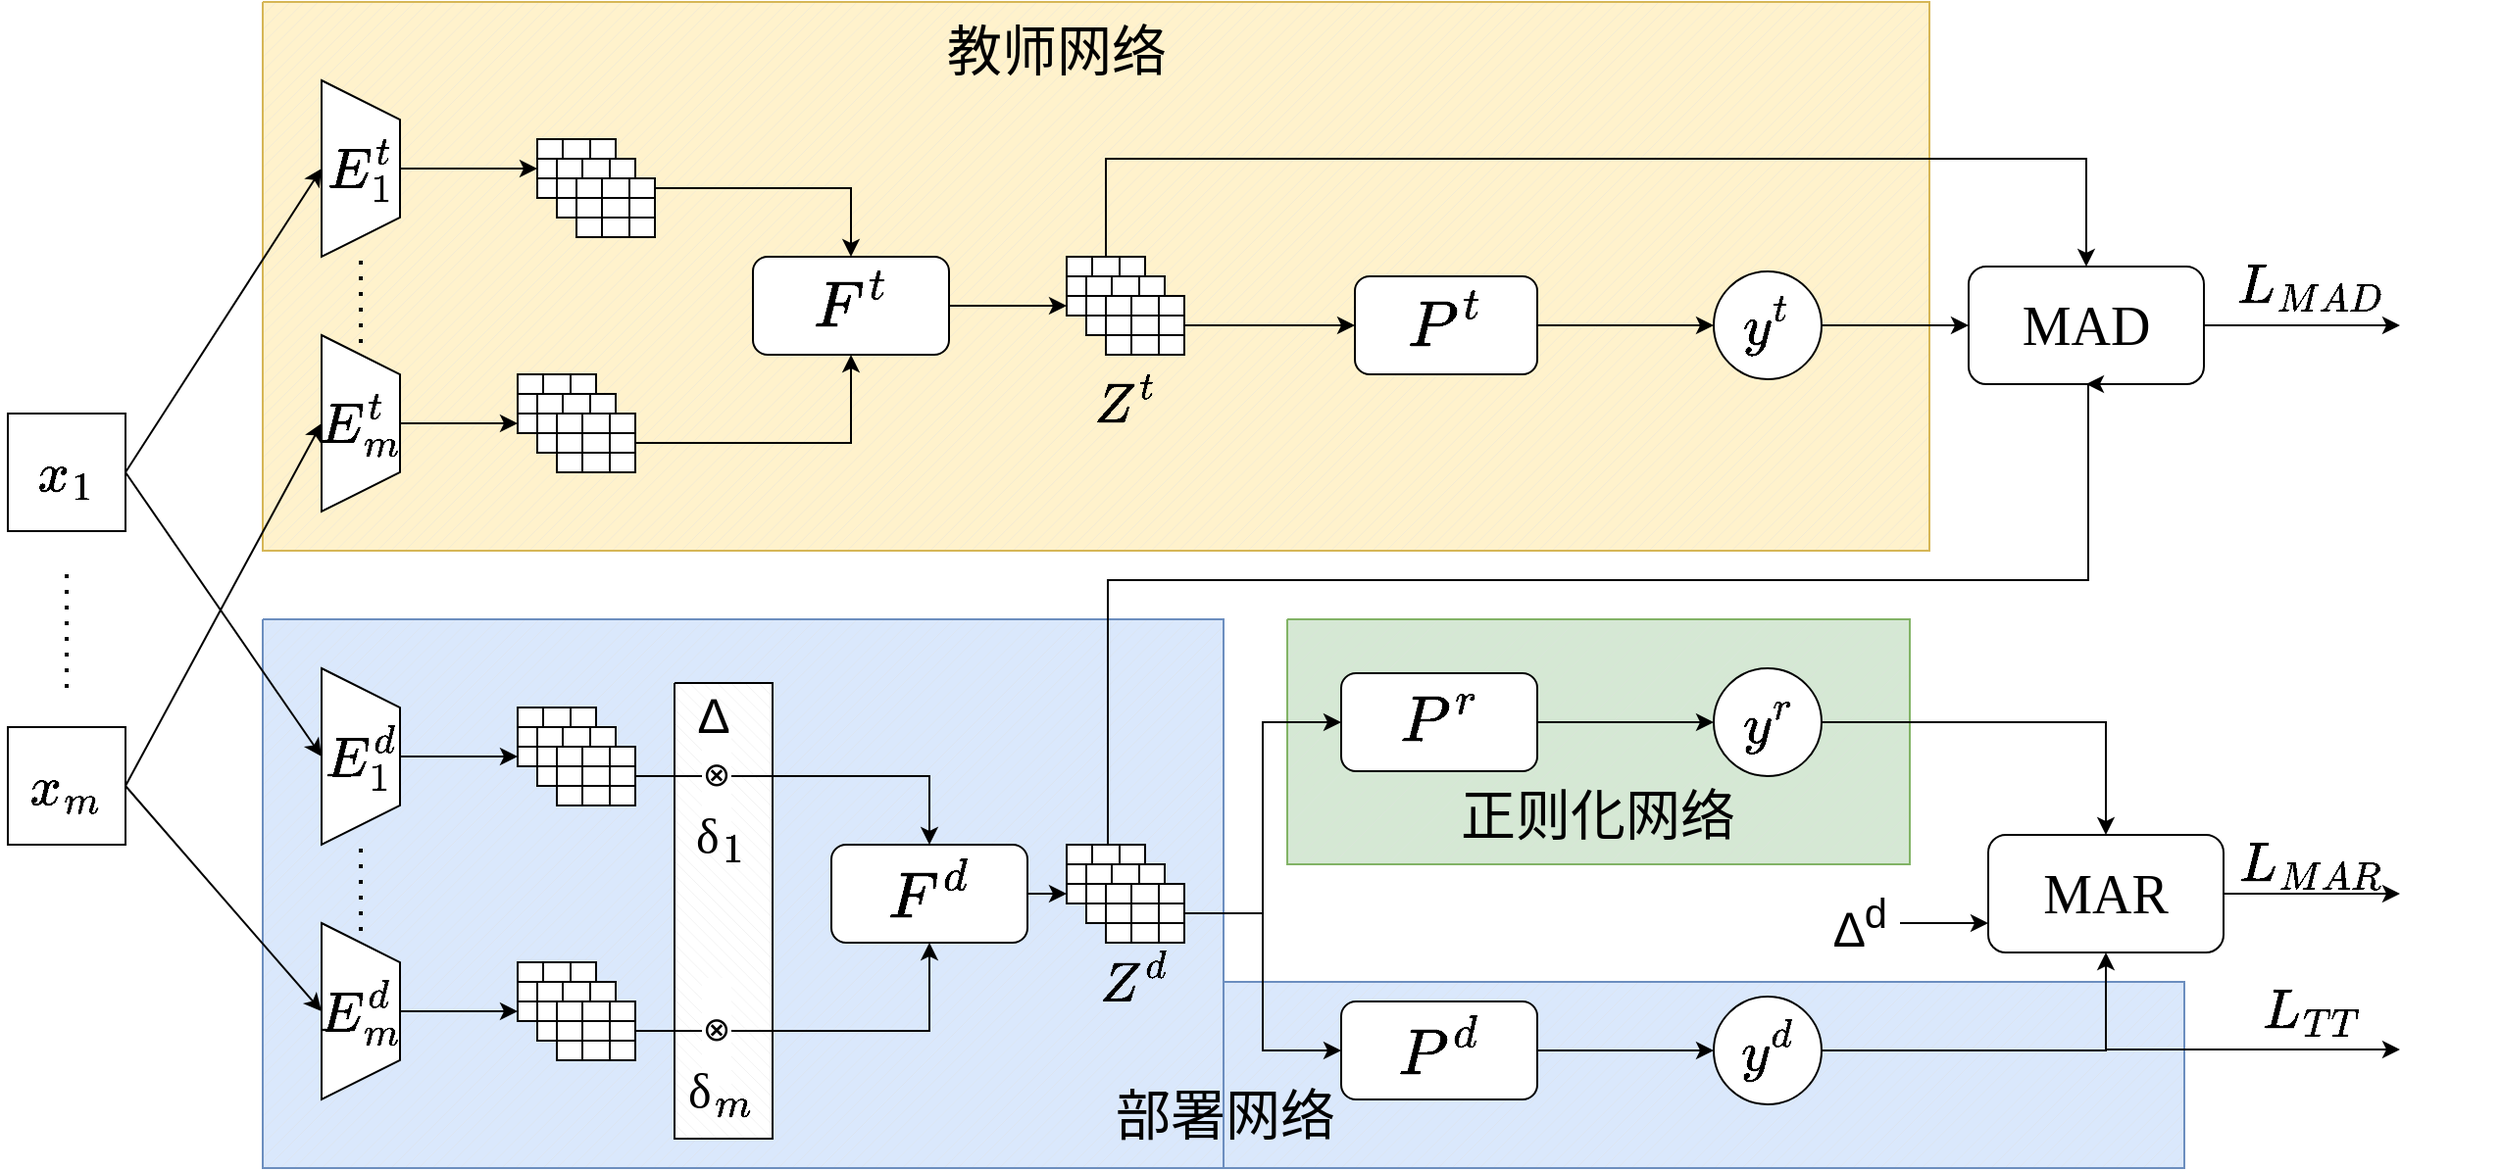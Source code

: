 <mxfile version="22.1.11" type="github">
  <diagram id="prtHgNgQTEPvFCAcTncT" name="Page-1">
    <mxGraphModel dx="1841" dy="1024" grid="1" gridSize="10" guides="1" tooltips="1" connect="1" arrows="1" fold="1" page="1" pageScale="1" pageWidth="827" pageHeight="1169" math="1" shadow="0">
      <root>
        <mxCell id="0" />
        <mxCell id="1" parent="0" />
        <mxCell id="eE0ry6TUHqOKquRYKTQ1-923" value="" style="verticalLabelPosition=bottom;verticalAlign=top;html=1;shape=mxgraph.basic.patternFillRect;fillStyle=diag;step=5;fillStrokeWidth=0.2;fillStrokeColor=#dddddd;fillColor=#d5e8d4;strokeColor=#82b366;" vertex="1" parent="1">
          <mxGeometry x="692.5" y="355" width="317.5" height="125" as="geometry" />
        </mxCell>
        <mxCell id="eE0ry6TUHqOKquRYKTQ1-920" value="" style="verticalLabelPosition=bottom;verticalAlign=top;html=1;shape=mxgraph.basic.patternFillRect;fillStyle=diag;step=5;fillStrokeWidth=0.2;fillStrokeColor=#dddddd;fillColor=#dae8fc;strokeColor=#6c8ebf;" vertex="1" parent="1">
          <mxGeometry x="660" y="540" width="490" height="95" as="geometry" />
        </mxCell>
        <mxCell id="eE0ry6TUHqOKquRYKTQ1-915" value="" style="verticalLabelPosition=bottom;verticalAlign=top;html=1;shape=mxgraph.basic.patternFillRect;fillStyle=diag;step=5;fillStrokeWidth=0.2;fillStrokeColor=#dddddd;fillColor=#dae8fc;strokeColor=#6c8ebf;" vertex="1" parent="1">
          <mxGeometry x="170" y="355" width="490" height="280" as="geometry" />
        </mxCell>
        <mxCell id="eE0ry6TUHqOKquRYKTQ1-934" value="" style="verticalLabelPosition=bottom;verticalAlign=top;html=1;shape=mxgraph.basic.patternFillRect;fillStyle=diagRev;step=5;fillStrokeWidth=0.2;fillStrokeColor=#dddddd;" vertex="1" parent="1">
          <mxGeometry x="380" y="387.5" width="50" height="232.5" as="geometry" />
        </mxCell>
        <mxCell id="eE0ry6TUHqOKquRYKTQ1-904" value="" style="verticalLabelPosition=bottom;verticalAlign=top;html=1;shape=mxgraph.basic.patternFillRect;fillStyle=diag;step=5;fillStrokeWidth=0.2;fillStrokeColor=#dddddd;fillColor=#fff2cc;strokeColor=#d6b656;" vertex="1" parent="1">
          <mxGeometry x="170" y="40" width="850" height="280" as="geometry" />
        </mxCell>
        <mxCell id="eE0ry6TUHqOKquRYKTQ1-16" style="rounded=0;orthogonalLoop=1;jettySize=auto;html=1;exitX=1;exitY=0.5;exitDx=0;exitDy=0;entryX=0.5;entryY=1;entryDx=0;entryDy=0;" edge="1" parent="1" source="eE0ry6TUHqOKquRYKTQ1-4" target="eE0ry6TUHqOKquRYKTQ1-8">
          <mxGeometry relative="1" as="geometry" />
        </mxCell>
        <mxCell id="eE0ry6TUHqOKquRYKTQ1-17" style="rounded=0;orthogonalLoop=1;jettySize=auto;html=1;exitX=1;exitY=0.5;exitDx=0;exitDy=0;entryX=0.5;entryY=1;entryDx=0;entryDy=0;" edge="1" parent="1" source="eE0ry6TUHqOKquRYKTQ1-4" target="eE0ry6TUHqOKquRYKTQ1-13">
          <mxGeometry relative="1" as="geometry" />
        </mxCell>
        <mxCell id="eE0ry6TUHqOKquRYKTQ1-4" value="&lt;font face=&quot;Times New Roman&quot; style=&quot;font-size: 28px;&quot;&gt;`x_1`&lt;/font&gt;" style="rounded=0;whiteSpace=wrap;html=1;" vertex="1" parent="1">
          <mxGeometry x="40" y="250" width="60" height="60" as="geometry" />
        </mxCell>
        <mxCell id="eE0ry6TUHqOKquRYKTQ1-18" style="rounded=0;orthogonalLoop=1;jettySize=auto;html=1;exitX=1;exitY=0.5;exitDx=0;exitDy=0;entryX=0.5;entryY=1;entryDx=0;entryDy=0;" edge="1" parent="1" source="eE0ry6TUHqOKquRYKTQ1-5" target="eE0ry6TUHqOKquRYKTQ1-10">
          <mxGeometry relative="1" as="geometry" />
        </mxCell>
        <mxCell id="eE0ry6TUHqOKquRYKTQ1-19" style="rounded=0;orthogonalLoop=1;jettySize=auto;html=1;exitX=1;exitY=0.5;exitDx=0;exitDy=0;entryX=0.5;entryY=1;entryDx=0;entryDy=0;" edge="1" parent="1" source="eE0ry6TUHqOKquRYKTQ1-5" target="eE0ry6TUHqOKquRYKTQ1-15">
          <mxGeometry relative="1" as="geometry" />
        </mxCell>
        <mxCell id="eE0ry6TUHqOKquRYKTQ1-5" value="&lt;font face=&quot;Times New Roman&quot; style=&quot;font-size: 28px;&quot;&gt;`x_m`&lt;/font&gt;" style="rounded=0;whiteSpace=wrap;html=1;" vertex="1" parent="1">
          <mxGeometry x="40" y="410" width="60" height="60" as="geometry" />
        </mxCell>
        <mxCell id="eE0ry6TUHqOKquRYKTQ1-7" value="" style="endArrow=none;dashed=1;html=1;dashPattern=1 3;strokeWidth=2;rounded=0;" edge="1" parent="1">
          <mxGeometry width="50" height="50" relative="1" as="geometry">
            <mxPoint x="70" y="390" as="sourcePoint" />
            <mxPoint x="70" y="330" as="targetPoint" />
          </mxGeometry>
        </mxCell>
        <mxCell id="eE0ry6TUHqOKquRYKTQ1-884" style="edgeStyle=orthogonalEdgeStyle;rounded=0;orthogonalLoop=1;jettySize=auto;html=1;exitX=0.5;exitY=0;exitDx=0;exitDy=0;entryX=0;entryY=0.5;entryDx=0;entryDy=0;" edge="1" parent="1" source="eE0ry6TUHqOKquRYKTQ1-8" target="eE0ry6TUHqOKquRYKTQ1-799">
          <mxGeometry relative="1" as="geometry" />
        </mxCell>
        <mxCell id="eE0ry6TUHqOKquRYKTQ1-8" value="&lt;font style=&quot;font-size: 28px;&quot; face=&quot;Times New Roman&quot;&gt;`E_1^t`&lt;/font&gt;" style="shape=trapezoid;perimeter=trapezoidPerimeter;whiteSpace=wrap;html=1;fixedSize=1;direction=south;" vertex="1" parent="1">
          <mxGeometry x="200" y="80" width="40" height="90" as="geometry" />
        </mxCell>
        <mxCell id="eE0ry6TUHqOKquRYKTQ1-9" value="" style="endArrow=none;dashed=1;html=1;dashPattern=1 3;strokeWidth=2;rounded=0;" edge="1" parent="1">
          <mxGeometry width="50" height="50" relative="1" as="geometry">
            <mxPoint x="220" y="230" as="sourcePoint" />
            <mxPoint x="220" y="170" as="targetPoint" />
          </mxGeometry>
        </mxCell>
        <mxCell id="eE0ry6TUHqOKquRYKTQ1-784" style="edgeStyle=orthogonalEdgeStyle;rounded=0;orthogonalLoop=1;jettySize=auto;html=1;exitX=0.5;exitY=0;exitDx=0;exitDy=0;entryX=0;entryY=0.5;entryDx=0;entryDy=0;" edge="1" parent="1" source="eE0ry6TUHqOKquRYKTQ1-10" target="eE0ry6TUHqOKquRYKTQ1-396">
          <mxGeometry relative="1" as="geometry" />
        </mxCell>
        <mxCell id="eE0ry6TUHqOKquRYKTQ1-10" value="&lt;font style=&quot;font-size: 28px;&quot; face=&quot;Times New Roman&quot;&gt;`E_m^t`&lt;/font&gt;" style="shape=trapezoid;perimeter=trapezoidPerimeter;whiteSpace=wrap;html=1;fixedSize=1;direction=south;" vertex="1" parent="1">
          <mxGeometry x="200" y="210" width="40" height="90" as="geometry" />
        </mxCell>
        <mxCell id="eE0ry6TUHqOKquRYKTQ1-785" style="edgeStyle=orthogonalEdgeStyle;rounded=0;orthogonalLoop=1;jettySize=auto;html=1;exitX=0.5;exitY=0;exitDx=0;exitDy=0;entryX=0;entryY=0.5;entryDx=0;entryDy=0;" edge="1" parent="1" source="eE0ry6TUHqOKquRYKTQ1-13" target="eE0ry6TUHqOKquRYKTQ1-29">
          <mxGeometry relative="1" as="geometry" />
        </mxCell>
        <mxCell id="eE0ry6TUHqOKquRYKTQ1-13" value="&lt;font style=&quot;font-size: 28px;&quot; face=&quot;Times New Roman&quot;&gt;`E_1^d`&lt;/font&gt;" style="shape=trapezoid;perimeter=trapezoidPerimeter;whiteSpace=wrap;html=1;fixedSize=1;direction=south;" vertex="1" parent="1">
          <mxGeometry x="200" y="380" width="40" height="90" as="geometry" />
        </mxCell>
        <mxCell id="eE0ry6TUHqOKquRYKTQ1-14" value="" style="endArrow=none;dashed=1;html=1;dashPattern=1 3;strokeWidth=2;rounded=0;" edge="1" parent="1">
          <mxGeometry width="50" height="50" relative="1" as="geometry">
            <mxPoint x="220" y="530" as="sourcePoint" />
            <mxPoint x="220" y="470" as="targetPoint" />
          </mxGeometry>
        </mxCell>
        <mxCell id="eE0ry6TUHqOKquRYKTQ1-786" style="edgeStyle=orthogonalEdgeStyle;rounded=0;orthogonalLoop=1;jettySize=auto;html=1;exitX=0.5;exitY=0;exitDx=0;exitDy=0;entryX=0;entryY=0.5;entryDx=0;entryDy=0;" edge="1" parent="1" source="eE0ry6TUHqOKquRYKTQ1-15" target="eE0ry6TUHqOKquRYKTQ1-713">
          <mxGeometry relative="1" as="geometry" />
        </mxCell>
        <mxCell id="eE0ry6TUHqOKquRYKTQ1-15" value="&lt;font style=&quot;font-size: 28px;&quot; face=&quot;Times New Roman&quot;&gt;`E_m^d`&lt;/font&gt;" style="shape=trapezoid;perimeter=trapezoidPerimeter;whiteSpace=wrap;html=1;fixedSize=1;direction=south;" vertex="1" parent="1">
          <mxGeometry x="200" y="510" width="40" height="90" as="geometry" />
        </mxCell>
        <mxCell id="eE0ry6TUHqOKquRYKTQ1-426" value="" style="group" vertex="1" connectable="0" parent="1">
          <mxGeometry x="300" y="230" width="60" height="50" as="geometry" />
        </mxCell>
        <mxCell id="eE0ry6TUHqOKquRYKTQ1-387" value="" style="shape=table;startSize=0;container=1;collapsible=0;childLayout=tableLayout;fontSize=16;" vertex="1" parent="eE0ry6TUHqOKquRYKTQ1-426">
          <mxGeometry width="40" height="30" as="geometry" />
        </mxCell>
        <mxCell id="eE0ry6TUHqOKquRYKTQ1-388" value="" style="shape=tableRow;horizontal=0;startSize=0;swimlaneHead=0;swimlaneBody=0;strokeColor=inherit;top=0;left=0;bottom=0;right=0;collapsible=0;dropTarget=0;fillColor=none;points=[[0,0.5],[1,0.5]];portConstraint=eastwest;fontSize=16;" vertex="1" parent="eE0ry6TUHqOKquRYKTQ1-387">
          <mxGeometry width="40" height="10" as="geometry" />
        </mxCell>
        <mxCell id="eE0ry6TUHqOKquRYKTQ1-389" value="" style="shape=partialRectangle;html=1;whiteSpace=wrap;connectable=0;strokeColor=inherit;overflow=hidden;fillColor=none;top=0;left=0;bottom=0;right=0;pointerEvents=1;fontSize=16;" vertex="1" parent="eE0ry6TUHqOKquRYKTQ1-388">
          <mxGeometry width="13" height="10" as="geometry">
            <mxRectangle width="13" height="10" as="alternateBounds" />
          </mxGeometry>
        </mxCell>
        <mxCell id="eE0ry6TUHqOKquRYKTQ1-390" value="" style="shape=partialRectangle;html=1;whiteSpace=wrap;connectable=0;strokeColor=inherit;overflow=hidden;fillColor=none;top=0;left=0;bottom=0;right=0;pointerEvents=1;fontSize=16;" vertex="1" parent="eE0ry6TUHqOKquRYKTQ1-388">
          <mxGeometry x="13" width="14" height="10" as="geometry">
            <mxRectangle width="14" height="10" as="alternateBounds" />
          </mxGeometry>
        </mxCell>
        <mxCell id="eE0ry6TUHqOKquRYKTQ1-391" value="" style="shape=partialRectangle;html=1;whiteSpace=wrap;connectable=0;strokeColor=inherit;overflow=hidden;fillColor=none;top=0;left=0;bottom=0;right=0;pointerEvents=1;fontSize=16;" vertex="1" parent="eE0ry6TUHqOKquRYKTQ1-388">
          <mxGeometry x="27" width="13" height="10" as="geometry">
            <mxRectangle width="13" height="10" as="alternateBounds" />
          </mxGeometry>
        </mxCell>
        <mxCell id="eE0ry6TUHqOKquRYKTQ1-392" value="" style="shape=tableRow;horizontal=0;startSize=0;swimlaneHead=0;swimlaneBody=0;strokeColor=inherit;top=0;left=0;bottom=0;right=0;collapsible=0;dropTarget=0;fillColor=none;points=[[0,0.5],[1,0.5]];portConstraint=eastwest;fontSize=16;" vertex="1" parent="eE0ry6TUHqOKquRYKTQ1-387">
          <mxGeometry y="10" width="40" height="10" as="geometry" />
        </mxCell>
        <mxCell id="eE0ry6TUHqOKquRYKTQ1-393" value="" style="shape=partialRectangle;html=1;whiteSpace=wrap;connectable=0;strokeColor=inherit;overflow=hidden;fillColor=none;top=0;left=0;bottom=0;right=0;pointerEvents=1;fontSize=16;" vertex="1" parent="eE0ry6TUHqOKquRYKTQ1-392">
          <mxGeometry width="13" height="10" as="geometry">
            <mxRectangle width="13" height="10" as="alternateBounds" />
          </mxGeometry>
        </mxCell>
        <mxCell id="eE0ry6TUHqOKquRYKTQ1-394" value="" style="shape=partialRectangle;html=1;whiteSpace=wrap;connectable=0;strokeColor=inherit;overflow=hidden;fillColor=none;top=0;left=0;bottom=0;right=0;pointerEvents=1;fontSize=16;" vertex="1" parent="eE0ry6TUHqOKquRYKTQ1-392">
          <mxGeometry x="13" width="14" height="10" as="geometry">
            <mxRectangle width="14" height="10" as="alternateBounds" />
          </mxGeometry>
        </mxCell>
        <mxCell id="eE0ry6TUHqOKquRYKTQ1-395" value="" style="shape=partialRectangle;html=1;whiteSpace=wrap;connectable=0;strokeColor=inherit;overflow=hidden;fillColor=none;top=0;left=0;bottom=0;right=0;pointerEvents=1;fontSize=16;" vertex="1" parent="eE0ry6TUHqOKquRYKTQ1-392">
          <mxGeometry x="27" width="13" height="10" as="geometry">
            <mxRectangle width="13" height="10" as="alternateBounds" />
          </mxGeometry>
        </mxCell>
        <mxCell id="eE0ry6TUHqOKquRYKTQ1-396" value="" style="shape=tableRow;horizontal=0;startSize=0;swimlaneHead=0;swimlaneBody=0;strokeColor=inherit;top=0;left=0;bottom=0;right=0;collapsible=0;dropTarget=0;fillColor=none;points=[[0,0.5],[1,0.5]];portConstraint=eastwest;fontSize=16;" vertex="1" parent="eE0ry6TUHqOKquRYKTQ1-387">
          <mxGeometry y="20" width="40" height="10" as="geometry" />
        </mxCell>
        <mxCell id="eE0ry6TUHqOKquRYKTQ1-397" value="" style="shape=partialRectangle;html=1;whiteSpace=wrap;connectable=0;strokeColor=inherit;overflow=hidden;fillColor=none;top=0;left=0;bottom=0;right=0;pointerEvents=1;fontSize=16;" vertex="1" parent="eE0ry6TUHqOKquRYKTQ1-396">
          <mxGeometry width="13" height="10" as="geometry">
            <mxRectangle width="13" height="10" as="alternateBounds" />
          </mxGeometry>
        </mxCell>
        <mxCell id="eE0ry6TUHqOKquRYKTQ1-398" value="" style="shape=partialRectangle;html=1;whiteSpace=wrap;connectable=0;strokeColor=inherit;overflow=hidden;fillColor=none;top=0;left=0;bottom=0;right=0;pointerEvents=1;fontSize=16;" vertex="1" parent="eE0ry6TUHqOKquRYKTQ1-396">
          <mxGeometry x="13" width="14" height="10" as="geometry">
            <mxRectangle width="14" height="10" as="alternateBounds" />
          </mxGeometry>
        </mxCell>
        <mxCell id="eE0ry6TUHqOKquRYKTQ1-399" value="" style="shape=partialRectangle;html=1;whiteSpace=wrap;connectable=0;strokeColor=inherit;overflow=hidden;fillColor=none;top=0;left=0;bottom=0;right=0;pointerEvents=1;fontSize=16;" vertex="1" parent="eE0ry6TUHqOKquRYKTQ1-396">
          <mxGeometry x="27" width="13" height="10" as="geometry">
            <mxRectangle width="13" height="10" as="alternateBounds" />
          </mxGeometry>
        </mxCell>
        <mxCell id="eE0ry6TUHqOKquRYKTQ1-400" value="" style="shape=table;startSize=0;container=1;collapsible=0;childLayout=tableLayout;fontSize=16;" vertex="1" parent="eE0ry6TUHqOKquRYKTQ1-426">
          <mxGeometry x="10" y="10" width="40" height="30" as="geometry" />
        </mxCell>
        <mxCell id="eE0ry6TUHqOKquRYKTQ1-401" value="" style="shape=tableRow;horizontal=0;startSize=0;swimlaneHead=0;swimlaneBody=0;strokeColor=inherit;top=0;left=0;bottom=0;right=0;collapsible=0;dropTarget=0;fillColor=none;points=[[0,0.5],[1,0.5]];portConstraint=eastwest;fontSize=16;" vertex="1" parent="eE0ry6TUHqOKquRYKTQ1-400">
          <mxGeometry width="40" height="10" as="geometry" />
        </mxCell>
        <mxCell id="eE0ry6TUHqOKquRYKTQ1-402" value="" style="shape=partialRectangle;html=1;whiteSpace=wrap;connectable=0;strokeColor=inherit;overflow=hidden;fillColor=none;top=0;left=0;bottom=0;right=0;pointerEvents=1;fontSize=16;" vertex="1" parent="eE0ry6TUHqOKquRYKTQ1-401">
          <mxGeometry width="13" height="10" as="geometry">
            <mxRectangle width="13" height="10" as="alternateBounds" />
          </mxGeometry>
        </mxCell>
        <mxCell id="eE0ry6TUHqOKquRYKTQ1-403" value="" style="shape=partialRectangle;html=1;whiteSpace=wrap;connectable=0;strokeColor=inherit;overflow=hidden;fillColor=none;top=0;left=0;bottom=0;right=0;pointerEvents=1;fontSize=16;" vertex="1" parent="eE0ry6TUHqOKquRYKTQ1-401">
          <mxGeometry x="13" width="14" height="10" as="geometry">
            <mxRectangle width="14" height="10" as="alternateBounds" />
          </mxGeometry>
        </mxCell>
        <mxCell id="eE0ry6TUHqOKquRYKTQ1-404" value="" style="shape=partialRectangle;html=1;whiteSpace=wrap;connectable=0;strokeColor=inherit;overflow=hidden;fillColor=none;top=0;left=0;bottom=0;right=0;pointerEvents=1;fontSize=16;" vertex="1" parent="eE0ry6TUHqOKquRYKTQ1-401">
          <mxGeometry x="27" width="13" height="10" as="geometry">
            <mxRectangle width="13" height="10" as="alternateBounds" />
          </mxGeometry>
        </mxCell>
        <mxCell id="eE0ry6TUHqOKquRYKTQ1-405" value="" style="shape=tableRow;horizontal=0;startSize=0;swimlaneHead=0;swimlaneBody=0;strokeColor=inherit;top=0;left=0;bottom=0;right=0;collapsible=0;dropTarget=0;fillColor=none;points=[[0,0.5],[1,0.5]];portConstraint=eastwest;fontSize=16;" vertex="1" parent="eE0ry6TUHqOKquRYKTQ1-400">
          <mxGeometry y="10" width="40" height="10" as="geometry" />
        </mxCell>
        <mxCell id="eE0ry6TUHqOKquRYKTQ1-406" value="" style="shape=partialRectangle;html=1;whiteSpace=wrap;connectable=0;strokeColor=inherit;overflow=hidden;fillColor=none;top=0;left=0;bottom=0;right=0;pointerEvents=1;fontSize=16;" vertex="1" parent="eE0ry6TUHqOKquRYKTQ1-405">
          <mxGeometry width="13" height="10" as="geometry">
            <mxRectangle width="13" height="10" as="alternateBounds" />
          </mxGeometry>
        </mxCell>
        <mxCell id="eE0ry6TUHqOKquRYKTQ1-407" value="" style="shape=partialRectangle;html=1;whiteSpace=wrap;connectable=0;strokeColor=inherit;overflow=hidden;fillColor=none;top=0;left=0;bottom=0;right=0;pointerEvents=1;fontSize=16;" vertex="1" parent="eE0ry6TUHqOKquRYKTQ1-405">
          <mxGeometry x="13" width="14" height="10" as="geometry">
            <mxRectangle width="14" height="10" as="alternateBounds" />
          </mxGeometry>
        </mxCell>
        <mxCell id="eE0ry6TUHqOKquRYKTQ1-408" value="" style="shape=partialRectangle;html=1;whiteSpace=wrap;connectable=0;strokeColor=inherit;overflow=hidden;fillColor=none;top=0;left=0;bottom=0;right=0;pointerEvents=1;fontSize=16;" vertex="1" parent="eE0ry6TUHqOKquRYKTQ1-405">
          <mxGeometry x="27" width="13" height="10" as="geometry">
            <mxRectangle width="13" height="10" as="alternateBounds" />
          </mxGeometry>
        </mxCell>
        <mxCell id="eE0ry6TUHqOKquRYKTQ1-409" value="" style="shape=tableRow;horizontal=0;startSize=0;swimlaneHead=0;swimlaneBody=0;strokeColor=inherit;top=0;left=0;bottom=0;right=0;collapsible=0;dropTarget=0;fillColor=none;points=[[0,0.5],[1,0.5]];portConstraint=eastwest;fontSize=16;" vertex="1" parent="eE0ry6TUHqOKquRYKTQ1-400">
          <mxGeometry y="20" width="40" height="10" as="geometry" />
        </mxCell>
        <mxCell id="eE0ry6TUHqOKquRYKTQ1-410" value="" style="shape=partialRectangle;html=1;whiteSpace=wrap;connectable=0;strokeColor=inherit;overflow=hidden;fillColor=none;top=0;left=0;bottom=0;right=0;pointerEvents=1;fontSize=16;" vertex="1" parent="eE0ry6TUHqOKquRYKTQ1-409">
          <mxGeometry width="13" height="10" as="geometry">
            <mxRectangle width="13" height="10" as="alternateBounds" />
          </mxGeometry>
        </mxCell>
        <mxCell id="eE0ry6TUHqOKquRYKTQ1-411" value="" style="shape=partialRectangle;html=1;whiteSpace=wrap;connectable=0;strokeColor=inherit;overflow=hidden;fillColor=none;top=0;left=0;bottom=0;right=0;pointerEvents=1;fontSize=16;" vertex="1" parent="eE0ry6TUHqOKquRYKTQ1-409">
          <mxGeometry x="13" width="14" height="10" as="geometry">
            <mxRectangle width="14" height="10" as="alternateBounds" />
          </mxGeometry>
        </mxCell>
        <mxCell id="eE0ry6TUHqOKquRYKTQ1-412" value="" style="shape=partialRectangle;html=1;whiteSpace=wrap;connectable=0;strokeColor=inherit;overflow=hidden;fillColor=none;top=0;left=0;bottom=0;right=0;pointerEvents=1;fontSize=16;" vertex="1" parent="eE0ry6TUHqOKquRYKTQ1-409">
          <mxGeometry x="27" width="13" height="10" as="geometry">
            <mxRectangle width="13" height="10" as="alternateBounds" />
          </mxGeometry>
        </mxCell>
        <mxCell id="eE0ry6TUHqOKquRYKTQ1-413" value="" style="shape=table;startSize=0;container=1;collapsible=0;childLayout=tableLayout;fontSize=16;" vertex="1" parent="eE0ry6TUHqOKquRYKTQ1-426">
          <mxGeometry x="20" y="20" width="40" height="30" as="geometry" />
        </mxCell>
        <mxCell id="eE0ry6TUHqOKquRYKTQ1-414" value="" style="shape=tableRow;horizontal=0;startSize=0;swimlaneHead=0;swimlaneBody=0;strokeColor=inherit;top=0;left=0;bottom=0;right=0;collapsible=0;dropTarget=0;fillColor=none;points=[[0,0.5],[1,0.5]];portConstraint=eastwest;fontSize=16;" vertex="1" parent="eE0ry6TUHqOKquRYKTQ1-413">
          <mxGeometry width="40" height="10" as="geometry" />
        </mxCell>
        <mxCell id="eE0ry6TUHqOKquRYKTQ1-415" value="" style="shape=partialRectangle;html=1;whiteSpace=wrap;connectable=0;strokeColor=inherit;overflow=hidden;fillColor=none;top=0;left=0;bottom=0;right=0;pointerEvents=1;fontSize=16;" vertex="1" parent="eE0ry6TUHqOKquRYKTQ1-414">
          <mxGeometry width="13" height="10" as="geometry">
            <mxRectangle width="13" height="10" as="alternateBounds" />
          </mxGeometry>
        </mxCell>
        <mxCell id="eE0ry6TUHqOKquRYKTQ1-416" value="" style="shape=partialRectangle;html=1;whiteSpace=wrap;connectable=0;strokeColor=inherit;overflow=hidden;fillColor=none;top=0;left=0;bottom=0;right=0;pointerEvents=1;fontSize=16;" vertex="1" parent="eE0ry6TUHqOKquRYKTQ1-414">
          <mxGeometry x="13" width="14" height="10" as="geometry">
            <mxRectangle width="14" height="10" as="alternateBounds" />
          </mxGeometry>
        </mxCell>
        <mxCell id="eE0ry6TUHqOKquRYKTQ1-417" value="" style="shape=partialRectangle;html=1;whiteSpace=wrap;connectable=0;strokeColor=inherit;overflow=hidden;fillColor=none;top=0;left=0;bottom=0;right=0;pointerEvents=1;fontSize=16;" vertex="1" parent="eE0ry6TUHqOKquRYKTQ1-414">
          <mxGeometry x="27" width="13" height="10" as="geometry">
            <mxRectangle width="13" height="10" as="alternateBounds" />
          </mxGeometry>
        </mxCell>
        <mxCell id="eE0ry6TUHqOKquRYKTQ1-418" value="" style="shape=tableRow;horizontal=0;startSize=0;swimlaneHead=0;swimlaneBody=0;strokeColor=inherit;top=0;left=0;bottom=0;right=0;collapsible=0;dropTarget=0;fillColor=none;points=[[0,0.5],[1,0.5]];portConstraint=eastwest;fontSize=16;" vertex="1" parent="eE0ry6TUHqOKquRYKTQ1-413">
          <mxGeometry y="10" width="40" height="10" as="geometry" />
        </mxCell>
        <mxCell id="eE0ry6TUHqOKquRYKTQ1-419" value="" style="shape=partialRectangle;html=1;whiteSpace=wrap;connectable=0;strokeColor=inherit;overflow=hidden;fillColor=none;top=0;left=0;bottom=0;right=0;pointerEvents=1;fontSize=16;" vertex="1" parent="eE0ry6TUHqOKquRYKTQ1-418">
          <mxGeometry width="13" height="10" as="geometry">
            <mxRectangle width="13" height="10" as="alternateBounds" />
          </mxGeometry>
        </mxCell>
        <mxCell id="eE0ry6TUHqOKquRYKTQ1-420" value="" style="shape=partialRectangle;html=1;whiteSpace=wrap;connectable=0;strokeColor=inherit;overflow=hidden;fillColor=none;top=0;left=0;bottom=0;right=0;pointerEvents=1;fontSize=16;" vertex="1" parent="eE0ry6TUHqOKquRYKTQ1-418">
          <mxGeometry x="13" width="14" height="10" as="geometry">
            <mxRectangle width="14" height="10" as="alternateBounds" />
          </mxGeometry>
        </mxCell>
        <mxCell id="eE0ry6TUHqOKquRYKTQ1-421" value="" style="shape=partialRectangle;html=1;whiteSpace=wrap;connectable=0;strokeColor=inherit;overflow=hidden;fillColor=none;top=0;left=0;bottom=0;right=0;pointerEvents=1;fontSize=16;" vertex="1" parent="eE0ry6TUHqOKquRYKTQ1-418">
          <mxGeometry x="27" width="13" height="10" as="geometry">
            <mxRectangle width="13" height="10" as="alternateBounds" />
          </mxGeometry>
        </mxCell>
        <mxCell id="eE0ry6TUHqOKquRYKTQ1-422" value="" style="shape=tableRow;horizontal=0;startSize=0;swimlaneHead=0;swimlaneBody=0;strokeColor=inherit;top=0;left=0;bottom=0;right=0;collapsible=0;dropTarget=0;fillColor=none;points=[[0,0.5],[1,0.5]];portConstraint=eastwest;fontSize=16;" vertex="1" parent="eE0ry6TUHqOKquRYKTQ1-413">
          <mxGeometry y="20" width="40" height="10" as="geometry" />
        </mxCell>
        <mxCell id="eE0ry6TUHqOKquRYKTQ1-423" value="" style="shape=partialRectangle;html=1;whiteSpace=wrap;connectable=0;strokeColor=inherit;overflow=hidden;fillColor=none;top=0;left=0;bottom=0;right=0;pointerEvents=1;fontSize=16;" vertex="1" parent="eE0ry6TUHqOKquRYKTQ1-422">
          <mxGeometry width="13" height="10" as="geometry">
            <mxRectangle width="13" height="10" as="alternateBounds" />
          </mxGeometry>
        </mxCell>
        <mxCell id="eE0ry6TUHqOKquRYKTQ1-424" value="" style="shape=partialRectangle;html=1;whiteSpace=wrap;connectable=0;strokeColor=inherit;overflow=hidden;fillColor=none;top=0;left=0;bottom=0;right=0;pointerEvents=1;fontSize=16;" vertex="1" parent="eE0ry6TUHqOKquRYKTQ1-422">
          <mxGeometry x="13" width="14" height="10" as="geometry">
            <mxRectangle width="14" height="10" as="alternateBounds" />
          </mxGeometry>
        </mxCell>
        <mxCell id="eE0ry6TUHqOKquRYKTQ1-425" value="" style="shape=partialRectangle;html=1;whiteSpace=wrap;connectable=0;strokeColor=inherit;overflow=hidden;fillColor=none;top=0;left=0;bottom=0;right=0;pointerEvents=1;fontSize=16;" vertex="1" parent="eE0ry6TUHqOKquRYKTQ1-422">
          <mxGeometry x="27" width="13" height="10" as="geometry">
            <mxRectangle width="13" height="10" as="alternateBounds" />
          </mxGeometry>
        </mxCell>
        <mxCell id="eE0ry6TUHqOKquRYKTQ1-623" value="" style="group;movable=0;resizable=0;rotatable=0;deletable=0;editable=0;locked=1;connectable=0;" vertex="1" connectable="0" parent="1">
          <mxGeometry x="300" y="400" width="60" height="50" as="geometry" />
        </mxCell>
        <mxCell id="eE0ry6TUHqOKquRYKTQ1-20" value="" style="shape=table;startSize=0;container=1;collapsible=0;childLayout=tableLayout;fontSize=16;" vertex="1" parent="eE0ry6TUHqOKquRYKTQ1-623">
          <mxGeometry width="40" height="30" as="geometry" />
        </mxCell>
        <mxCell id="eE0ry6TUHqOKquRYKTQ1-21" value="" style="shape=tableRow;horizontal=0;startSize=0;swimlaneHead=0;swimlaneBody=0;strokeColor=inherit;top=0;left=0;bottom=0;right=0;collapsible=0;dropTarget=0;fillColor=none;points=[[0,0.5],[1,0.5]];portConstraint=eastwest;fontSize=16;" vertex="1" parent="eE0ry6TUHqOKquRYKTQ1-20">
          <mxGeometry width="40" height="10" as="geometry" />
        </mxCell>
        <mxCell id="eE0ry6TUHqOKquRYKTQ1-22" value="" style="shape=partialRectangle;html=1;whiteSpace=wrap;connectable=0;strokeColor=inherit;overflow=hidden;fillColor=none;top=0;left=0;bottom=0;right=0;pointerEvents=1;fontSize=16;" vertex="1" parent="eE0ry6TUHqOKquRYKTQ1-21">
          <mxGeometry width="13" height="10" as="geometry">
            <mxRectangle width="13" height="10" as="alternateBounds" />
          </mxGeometry>
        </mxCell>
        <mxCell id="eE0ry6TUHqOKquRYKTQ1-23" value="" style="shape=partialRectangle;html=1;whiteSpace=wrap;connectable=0;strokeColor=inherit;overflow=hidden;fillColor=none;top=0;left=0;bottom=0;right=0;pointerEvents=1;fontSize=16;" vertex="1" parent="eE0ry6TUHqOKquRYKTQ1-21">
          <mxGeometry x="13" width="14" height="10" as="geometry">
            <mxRectangle width="14" height="10" as="alternateBounds" />
          </mxGeometry>
        </mxCell>
        <mxCell id="eE0ry6TUHqOKquRYKTQ1-24" value="" style="shape=partialRectangle;html=1;whiteSpace=wrap;connectable=0;strokeColor=inherit;overflow=hidden;fillColor=none;top=0;left=0;bottom=0;right=0;pointerEvents=1;fontSize=16;" vertex="1" parent="eE0ry6TUHqOKquRYKTQ1-21">
          <mxGeometry x="27" width="13" height="10" as="geometry">
            <mxRectangle width="13" height="10" as="alternateBounds" />
          </mxGeometry>
        </mxCell>
        <mxCell id="eE0ry6TUHqOKquRYKTQ1-25" value="" style="shape=tableRow;horizontal=0;startSize=0;swimlaneHead=0;swimlaneBody=0;strokeColor=inherit;top=0;left=0;bottom=0;right=0;collapsible=0;dropTarget=0;fillColor=none;points=[[0,0.5],[1,0.5]];portConstraint=eastwest;fontSize=16;" vertex="1" parent="eE0ry6TUHqOKquRYKTQ1-20">
          <mxGeometry y="10" width="40" height="10" as="geometry" />
        </mxCell>
        <mxCell id="eE0ry6TUHqOKquRYKTQ1-26" value="" style="shape=partialRectangle;html=1;whiteSpace=wrap;connectable=0;strokeColor=inherit;overflow=hidden;fillColor=none;top=0;left=0;bottom=0;right=0;pointerEvents=1;fontSize=16;" vertex="1" parent="eE0ry6TUHqOKquRYKTQ1-25">
          <mxGeometry width="13" height="10" as="geometry">
            <mxRectangle width="13" height="10" as="alternateBounds" />
          </mxGeometry>
        </mxCell>
        <mxCell id="eE0ry6TUHqOKquRYKTQ1-27" value="" style="shape=partialRectangle;html=1;whiteSpace=wrap;connectable=0;strokeColor=inherit;overflow=hidden;fillColor=none;top=0;left=0;bottom=0;right=0;pointerEvents=1;fontSize=16;" vertex="1" parent="eE0ry6TUHqOKquRYKTQ1-25">
          <mxGeometry x="13" width="14" height="10" as="geometry">
            <mxRectangle width="14" height="10" as="alternateBounds" />
          </mxGeometry>
        </mxCell>
        <mxCell id="eE0ry6TUHqOKquRYKTQ1-28" value="" style="shape=partialRectangle;html=1;whiteSpace=wrap;connectable=0;strokeColor=inherit;overflow=hidden;fillColor=none;top=0;left=0;bottom=0;right=0;pointerEvents=1;fontSize=16;" vertex="1" parent="eE0ry6TUHqOKquRYKTQ1-25">
          <mxGeometry x="27" width="13" height="10" as="geometry">
            <mxRectangle width="13" height="10" as="alternateBounds" />
          </mxGeometry>
        </mxCell>
        <mxCell id="eE0ry6TUHqOKquRYKTQ1-29" value="" style="shape=tableRow;horizontal=0;startSize=0;swimlaneHead=0;swimlaneBody=0;strokeColor=inherit;top=0;left=0;bottom=0;right=0;collapsible=0;dropTarget=0;fillColor=none;points=[[0,0.5],[1,0.5]];portConstraint=eastwest;fontSize=16;" vertex="1" parent="eE0ry6TUHqOKquRYKTQ1-20">
          <mxGeometry y="20" width="40" height="10" as="geometry" />
        </mxCell>
        <mxCell id="eE0ry6TUHqOKquRYKTQ1-30" value="" style="shape=partialRectangle;html=1;whiteSpace=wrap;connectable=0;strokeColor=inherit;overflow=hidden;fillColor=none;top=0;left=0;bottom=0;right=0;pointerEvents=1;fontSize=16;" vertex="1" parent="eE0ry6TUHqOKquRYKTQ1-29">
          <mxGeometry width="13" height="10" as="geometry">
            <mxRectangle width="13" height="10" as="alternateBounds" />
          </mxGeometry>
        </mxCell>
        <mxCell id="eE0ry6TUHqOKquRYKTQ1-31" value="" style="shape=partialRectangle;html=1;whiteSpace=wrap;connectable=0;strokeColor=inherit;overflow=hidden;fillColor=none;top=0;left=0;bottom=0;right=0;pointerEvents=1;fontSize=16;" vertex="1" parent="eE0ry6TUHqOKquRYKTQ1-29">
          <mxGeometry x="13" width="14" height="10" as="geometry">
            <mxRectangle width="14" height="10" as="alternateBounds" />
          </mxGeometry>
        </mxCell>
        <mxCell id="eE0ry6TUHqOKquRYKTQ1-32" value="" style="shape=partialRectangle;html=1;whiteSpace=wrap;connectable=0;strokeColor=inherit;overflow=hidden;fillColor=none;top=0;left=0;bottom=0;right=0;pointerEvents=1;fontSize=16;" vertex="1" parent="eE0ry6TUHqOKquRYKTQ1-29">
          <mxGeometry x="27" width="13" height="10" as="geometry">
            <mxRectangle width="13" height="10" as="alternateBounds" />
          </mxGeometry>
        </mxCell>
        <mxCell id="eE0ry6TUHqOKquRYKTQ1-36" value="" style="shape=table;startSize=0;container=1;collapsible=0;childLayout=tableLayout;fontSize=16;" vertex="1" parent="eE0ry6TUHqOKquRYKTQ1-623">
          <mxGeometry x="10" y="10" width="40" height="30" as="geometry" />
        </mxCell>
        <mxCell id="eE0ry6TUHqOKquRYKTQ1-37" value="" style="shape=tableRow;horizontal=0;startSize=0;swimlaneHead=0;swimlaneBody=0;strokeColor=inherit;top=0;left=0;bottom=0;right=0;collapsible=0;dropTarget=0;fillColor=none;points=[[0,0.5],[1,0.5]];portConstraint=eastwest;fontSize=16;" vertex="1" parent="eE0ry6TUHqOKquRYKTQ1-36">
          <mxGeometry width="40" height="10" as="geometry" />
        </mxCell>
        <mxCell id="eE0ry6TUHqOKquRYKTQ1-38" value="" style="shape=partialRectangle;html=1;whiteSpace=wrap;connectable=0;strokeColor=inherit;overflow=hidden;fillColor=none;top=0;left=0;bottom=0;right=0;pointerEvents=1;fontSize=16;" vertex="1" parent="eE0ry6TUHqOKquRYKTQ1-37">
          <mxGeometry width="13" height="10" as="geometry">
            <mxRectangle width="13" height="10" as="alternateBounds" />
          </mxGeometry>
        </mxCell>
        <mxCell id="eE0ry6TUHqOKquRYKTQ1-39" value="" style="shape=partialRectangle;html=1;whiteSpace=wrap;connectable=0;strokeColor=inherit;overflow=hidden;fillColor=none;top=0;left=0;bottom=0;right=0;pointerEvents=1;fontSize=16;" vertex="1" parent="eE0ry6TUHqOKquRYKTQ1-37">
          <mxGeometry x="13" width="14" height="10" as="geometry">
            <mxRectangle width="14" height="10" as="alternateBounds" />
          </mxGeometry>
        </mxCell>
        <mxCell id="eE0ry6TUHqOKquRYKTQ1-40" value="" style="shape=partialRectangle;html=1;whiteSpace=wrap;connectable=0;strokeColor=inherit;overflow=hidden;fillColor=none;top=0;left=0;bottom=0;right=0;pointerEvents=1;fontSize=16;" vertex="1" parent="eE0ry6TUHqOKquRYKTQ1-37">
          <mxGeometry x="27" width="13" height="10" as="geometry">
            <mxRectangle width="13" height="10" as="alternateBounds" />
          </mxGeometry>
        </mxCell>
        <mxCell id="eE0ry6TUHqOKquRYKTQ1-41" value="" style="shape=tableRow;horizontal=0;startSize=0;swimlaneHead=0;swimlaneBody=0;strokeColor=inherit;top=0;left=0;bottom=0;right=0;collapsible=0;dropTarget=0;fillColor=none;points=[[0,0.5],[1,0.5]];portConstraint=eastwest;fontSize=16;" vertex="1" parent="eE0ry6TUHqOKquRYKTQ1-36">
          <mxGeometry y="10" width="40" height="10" as="geometry" />
        </mxCell>
        <mxCell id="eE0ry6TUHqOKquRYKTQ1-42" value="" style="shape=partialRectangle;html=1;whiteSpace=wrap;connectable=0;strokeColor=inherit;overflow=hidden;fillColor=none;top=0;left=0;bottom=0;right=0;pointerEvents=1;fontSize=16;" vertex="1" parent="eE0ry6TUHqOKquRYKTQ1-41">
          <mxGeometry width="13" height="10" as="geometry">
            <mxRectangle width="13" height="10" as="alternateBounds" />
          </mxGeometry>
        </mxCell>
        <mxCell id="eE0ry6TUHqOKquRYKTQ1-43" value="" style="shape=partialRectangle;html=1;whiteSpace=wrap;connectable=0;strokeColor=inherit;overflow=hidden;fillColor=none;top=0;left=0;bottom=0;right=0;pointerEvents=1;fontSize=16;" vertex="1" parent="eE0ry6TUHqOKquRYKTQ1-41">
          <mxGeometry x="13" width="14" height="10" as="geometry">
            <mxRectangle width="14" height="10" as="alternateBounds" />
          </mxGeometry>
        </mxCell>
        <mxCell id="eE0ry6TUHqOKquRYKTQ1-44" value="" style="shape=partialRectangle;html=1;whiteSpace=wrap;connectable=0;strokeColor=inherit;overflow=hidden;fillColor=none;top=0;left=0;bottom=0;right=0;pointerEvents=1;fontSize=16;" vertex="1" parent="eE0ry6TUHqOKquRYKTQ1-41">
          <mxGeometry x="27" width="13" height="10" as="geometry">
            <mxRectangle width="13" height="10" as="alternateBounds" />
          </mxGeometry>
        </mxCell>
        <mxCell id="eE0ry6TUHqOKquRYKTQ1-45" value="" style="shape=tableRow;horizontal=0;startSize=0;swimlaneHead=0;swimlaneBody=0;strokeColor=inherit;top=0;left=0;bottom=0;right=0;collapsible=0;dropTarget=0;fillColor=none;points=[[0,0.5],[1,0.5]];portConstraint=eastwest;fontSize=16;" vertex="1" parent="eE0ry6TUHqOKquRYKTQ1-36">
          <mxGeometry y="20" width="40" height="10" as="geometry" />
        </mxCell>
        <mxCell id="eE0ry6TUHqOKquRYKTQ1-46" value="" style="shape=partialRectangle;html=1;whiteSpace=wrap;connectable=0;strokeColor=inherit;overflow=hidden;fillColor=none;top=0;left=0;bottom=0;right=0;pointerEvents=1;fontSize=16;" vertex="1" parent="eE0ry6TUHqOKquRYKTQ1-45">
          <mxGeometry width="13" height="10" as="geometry">
            <mxRectangle width="13" height="10" as="alternateBounds" />
          </mxGeometry>
        </mxCell>
        <mxCell id="eE0ry6TUHqOKquRYKTQ1-47" value="" style="shape=partialRectangle;html=1;whiteSpace=wrap;connectable=0;strokeColor=inherit;overflow=hidden;fillColor=none;top=0;left=0;bottom=0;right=0;pointerEvents=1;fontSize=16;" vertex="1" parent="eE0ry6TUHqOKquRYKTQ1-45">
          <mxGeometry x="13" width="14" height="10" as="geometry">
            <mxRectangle width="14" height="10" as="alternateBounds" />
          </mxGeometry>
        </mxCell>
        <mxCell id="eE0ry6TUHqOKquRYKTQ1-48" value="" style="shape=partialRectangle;html=1;whiteSpace=wrap;connectable=0;strokeColor=inherit;overflow=hidden;fillColor=none;top=0;left=0;bottom=0;right=0;pointerEvents=1;fontSize=16;" vertex="1" parent="eE0ry6TUHqOKquRYKTQ1-45">
          <mxGeometry x="27" width="13" height="10" as="geometry">
            <mxRectangle width="13" height="10" as="alternateBounds" />
          </mxGeometry>
        </mxCell>
        <mxCell id="eE0ry6TUHqOKquRYKTQ1-49" value="" style="shape=table;startSize=0;container=1;collapsible=0;childLayout=tableLayout;fontSize=16;" vertex="1" parent="eE0ry6TUHqOKquRYKTQ1-623">
          <mxGeometry x="20" y="20" width="40" height="30" as="geometry" />
        </mxCell>
        <mxCell id="eE0ry6TUHqOKquRYKTQ1-50" value="" style="shape=tableRow;horizontal=0;startSize=0;swimlaneHead=0;swimlaneBody=0;strokeColor=inherit;top=0;left=0;bottom=0;right=0;collapsible=0;dropTarget=0;fillColor=none;points=[[0,0.5],[1,0.5]];portConstraint=eastwest;fontSize=16;" vertex="1" parent="eE0ry6TUHqOKquRYKTQ1-49">
          <mxGeometry width="40" height="10" as="geometry" />
        </mxCell>
        <mxCell id="eE0ry6TUHqOKquRYKTQ1-51" value="" style="shape=partialRectangle;html=1;whiteSpace=wrap;connectable=0;strokeColor=inherit;overflow=hidden;fillColor=none;top=0;left=0;bottom=0;right=0;pointerEvents=1;fontSize=16;" vertex="1" parent="eE0ry6TUHqOKquRYKTQ1-50">
          <mxGeometry width="13" height="10" as="geometry">
            <mxRectangle width="13" height="10" as="alternateBounds" />
          </mxGeometry>
        </mxCell>
        <mxCell id="eE0ry6TUHqOKquRYKTQ1-52" value="" style="shape=partialRectangle;html=1;whiteSpace=wrap;connectable=0;strokeColor=inherit;overflow=hidden;fillColor=none;top=0;left=0;bottom=0;right=0;pointerEvents=1;fontSize=16;" vertex="1" parent="eE0ry6TUHqOKquRYKTQ1-50">
          <mxGeometry x="13" width="14" height="10" as="geometry">
            <mxRectangle width="14" height="10" as="alternateBounds" />
          </mxGeometry>
        </mxCell>
        <mxCell id="eE0ry6TUHqOKquRYKTQ1-53" value="" style="shape=partialRectangle;html=1;whiteSpace=wrap;connectable=0;strokeColor=inherit;overflow=hidden;fillColor=none;top=0;left=0;bottom=0;right=0;pointerEvents=1;fontSize=16;" vertex="1" parent="eE0ry6TUHqOKquRYKTQ1-50">
          <mxGeometry x="27" width="13" height="10" as="geometry">
            <mxRectangle width="13" height="10" as="alternateBounds" />
          </mxGeometry>
        </mxCell>
        <mxCell id="eE0ry6TUHqOKquRYKTQ1-54" value="" style="shape=tableRow;horizontal=0;startSize=0;swimlaneHead=0;swimlaneBody=0;strokeColor=inherit;top=0;left=0;bottom=0;right=0;collapsible=0;dropTarget=0;fillColor=none;points=[[0,0.5],[1,0.5]];portConstraint=eastwest;fontSize=16;" vertex="1" parent="eE0ry6TUHqOKquRYKTQ1-49">
          <mxGeometry y="10" width="40" height="10" as="geometry" />
        </mxCell>
        <mxCell id="eE0ry6TUHqOKquRYKTQ1-55" value="" style="shape=partialRectangle;html=1;whiteSpace=wrap;connectable=0;strokeColor=inherit;overflow=hidden;fillColor=none;top=0;left=0;bottom=0;right=0;pointerEvents=1;fontSize=16;" vertex="1" parent="eE0ry6TUHqOKquRYKTQ1-54">
          <mxGeometry width="13" height="10" as="geometry">
            <mxRectangle width="13" height="10" as="alternateBounds" />
          </mxGeometry>
        </mxCell>
        <mxCell id="eE0ry6TUHqOKquRYKTQ1-56" value="" style="shape=partialRectangle;html=1;whiteSpace=wrap;connectable=0;strokeColor=inherit;overflow=hidden;fillColor=none;top=0;left=0;bottom=0;right=0;pointerEvents=1;fontSize=16;" vertex="1" parent="eE0ry6TUHqOKquRYKTQ1-54">
          <mxGeometry x="13" width="14" height="10" as="geometry">
            <mxRectangle width="14" height="10" as="alternateBounds" />
          </mxGeometry>
        </mxCell>
        <mxCell id="eE0ry6TUHqOKquRYKTQ1-57" value="" style="shape=partialRectangle;html=1;whiteSpace=wrap;connectable=0;strokeColor=inherit;overflow=hidden;fillColor=none;top=0;left=0;bottom=0;right=0;pointerEvents=1;fontSize=16;" vertex="1" parent="eE0ry6TUHqOKquRYKTQ1-54">
          <mxGeometry x="27" width="13" height="10" as="geometry">
            <mxRectangle width="13" height="10" as="alternateBounds" />
          </mxGeometry>
        </mxCell>
        <mxCell id="eE0ry6TUHqOKquRYKTQ1-58" value="" style="shape=tableRow;horizontal=0;startSize=0;swimlaneHead=0;swimlaneBody=0;strokeColor=inherit;top=0;left=0;bottom=0;right=0;collapsible=0;dropTarget=0;fillColor=none;points=[[0,0.5],[1,0.5]];portConstraint=eastwest;fontSize=16;" vertex="1" parent="eE0ry6TUHqOKquRYKTQ1-49">
          <mxGeometry y="20" width="40" height="10" as="geometry" />
        </mxCell>
        <mxCell id="eE0ry6TUHqOKquRYKTQ1-59" value="" style="shape=partialRectangle;html=1;whiteSpace=wrap;connectable=0;strokeColor=inherit;overflow=hidden;fillColor=none;top=0;left=0;bottom=0;right=0;pointerEvents=1;fontSize=16;" vertex="1" parent="eE0ry6TUHqOKquRYKTQ1-58">
          <mxGeometry width="13" height="10" as="geometry">
            <mxRectangle width="13" height="10" as="alternateBounds" />
          </mxGeometry>
        </mxCell>
        <mxCell id="eE0ry6TUHqOKquRYKTQ1-60" value="" style="shape=partialRectangle;html=1;whiteSpace=wrap;connectable=0;strokeColor=inherit;overflow=hidden;fillColor=none;top=0;left=0;bottom=0;right=0;pointerEvents=1;fontSize=16;" vertex="1" parent="eE0ry6TUHqOKquRYKTQ1-58">
          <mxGeometry x="13" width="14" height="10" as="geometry">
            <mxRectangle width="14" height="10" as="alternateBounds" />
          </mxGeometry>
        </mxCell>
        <mxCell id="eE0ry6TUHqOKquRYKTQ1-61" value="" style="shape=partialRectangle;html=1;whiteSpace=wrap;connectable=0;strokeColor=inherit;overflow=hidden;fillColor=none;top=0;left=0;bottom=0;right=0;pointerEvents=1;fontSize=16;" vertex="1" parent="eE0ry6TUHqOKquRYKTQ1-58">
          <mxGeometry x="27" width="13" height="10" as="geometry">
            <mxRectangle width="13" height="10" as="alternateBounds" />
          </mxGeometry>
        </mxCell>
        <mxCell id="eE0ry6TUHqOKquRYKTQ1-703" value="" style="group" vertex="1" connectable="0" parent="1">
          <mxGeometry x="300" y="530" width="60" height="50" as="geometry" />
        </mxCell>
        <mxCell id="eE0ry6TUHqOKquRYKTQ1-704" value="" style="shape=table;startSize=0;container=1;collapsible=0;childLayout=tableLayout;fontSize=16;" vertex="1" parent="eE0ry6TUHqOKquRYKTQ1-703">
          <mxGeometry width="40" height="30" as="geometry" />
        </mxCell>
        <mxCell id="eE0ry6TUHqOKquRYKTQ1-705" value="" style="shape=tableRow;horizontal=0;startSize=0;swimlaneHead=0;swimlaneBody=0;strokeColor=inherit;top=0;left=0;bottom=0;right=0;collapsible=0;dropTarget=0;fillColor=none;points=[[0,0.5],[1,0.5]];portConstraint=eastwest;fontSize=16;" vertex="1" parent="eE0ry6TUHqOKquRYKTQ1-704">
          <mxGeometry width="40" height="10" as="geometry" />
        </mxCell>
        <mxCell id="eE0ry6TUHqOKquRYKTQ1-706" value="" style="shape=partialRectangle;html=1;whiteSpace=wrap;connectable=0;strokeColor=inherit;overflow=hidden;fillColor=none;top=0;left=0;bottom=0;right=0;pointerEvents=1;fontSize=16;" vertex="1" parent="eE0ry6TUHqOKquRYKTQ1-705">
          <mxGeometry width="13" height="10" as="geometry">
            <mxRectangle width="13" height="10" as="alternateBounds" />
          </mxGeometry>
        </mxCell>
        <mxCell id="eE0ry6TUHqOKquRYKTQ1-707" value="" style="shape=partialRectangle;html=1;whiteSpace=wrap;connectable=0;strokeColor=inherit;overflow=hidden;fillColor=none;top=0;left=0;bottom=0;right=0;pointerEvents=1;fontSize=16;" vertex="1" parent="eE0ry6TUHqOKquRYKTQ1-705">
          <mxGeometry x="13" width="14" height="10" as="geometry">
            <mxRectangle width="14" height="10" as="alternateBounds" />
          </mxGeometry>
        </mxCell>
        <mxCell id="eE0ry6TUHqOKquRYKTQ1-708" value="" style="shape=partialRectangle;html=1;whiteSpace=wrap;connectable=0;strokeColor=inherit;overflow=hidden;fillColor=none;top=0;left=0;bottom=0;right=0;pointerEvents=1;fontSize=16;" vertex="1" parent="eE0ry6TUHqOKquRYKTQ1-705">
          <mxGeometry x="27" width="13" height="10" as="geometry">
            <mxRectangle width="13" height="10" as="alternateBounds" />
          </mxGeometry>
        </mxCell>
        <mxCell id="eE0ry6TUHqOKquRYKTQ1-709" value="" style="shape=tableRow;horizontal=0;startSize=0;swimlaneHead=0;swimlaneBody=0;strokeColor=inherit;top=0;left=0;bottom=0;right=0;collapsible=0;dropTarget=0;fillColor=none;points=[[0,0.5],[1,0.5]];portConstraint=eastwest;fontSize=16;" vertex="1" parent="eE0ry6TUHqOKquRYKTQ1-704">
          <mxGeometry y="10" width="40" height="10" as="geometry" />
        </mxCell>
        <mxCell id="eE0ry6TUHqOKquRYKTQ1-710" value="" style="shape=partialRectangle;html=1;whiteSpace=wrap;connectable=0;strokeColor=inherit;overflow=hidden;fillColor=none;top=0;left=0;bottom=0;right=0;pointerEvents=1;fontSize=16;" vertex="1" parent="eE0ry6TUHqOKquRYKTQ1-709">
          <mxGeometry width="13" height="10" as="geometry">
            <mxRectangle width="13" height="10" as="alternateBounds" />
          </mxGeometry>
        </mxCell>
        <mxCell id="eE0ry6TUHqOKquRYKTQ1-711" value="" style="shape=partialRectangle;html=1;whiteSpace=wrap;connectable=0;strokeColor=inherit;overflow=hidden;fillColor=none;top=0;left=0;bottom=0;right=0;pointerEvents=1;fontSize=16;" vertex="1" parent="eE0ry6TUHqOKquRYKTQ1-709">
          <mxGeometry x="13" width="14" height="10" as="geometry">
            <mxRectangle width="14" height="10" as="alternateBounds" />
          </mxGeometry>
        </mxCell>
        <mxCell id="eE0ry6TUHqOKquRYKTQ1-712" value="" style="shape=partialRectangle;html=1;whiteSpace=wrap;connectable=0;strokeColor=inherit;overflow=hidden;fillColor=none;top=0;left=0;bottom=0;right=0;pointerEvents=1;fontSize=16;" vertex="1" parent="eE0ry6TUHqOKquRYKTQ1-709">
          <mxGeometry x="27" width="13" height="10" as="geometry">
            <mxRectangle width="13" height="10" as="alternateBounds" />
          </mxGeometry>
        </mxCell>
        <mxCell id="eE0ry6TUHqOKquRYKTQ1-713" value="" style="shape=tableRow;horizontal=0;startSize=0;swimlaneHead=0;swimlaneBody=0;strokeColor=inherit;top=0;left=0;bottom=0;right=0;collapsible=0;dropTarget=0;fillColor=none;points=[[0,0.5],[1,0.5]];portConstraint=eastwest;fontSize=16;" vertex="1" parent="eE0ry6TUHqOKquRYKTQ1-704">
          <mxGeometry y="20" width="40" height="10" as="geometry" />
        </mxCell>
        <mxCell id="eE0ry6TUHqOKquRYKTQ1-714" value="" style="shape=partialRectangle;html=1;whiteSpace=wrap;connectable=0;strokeColor=inherit;overflow=hidden;fillColor=none;top=0;left=0;bottom=0;right=0;pointerEvents=1;fontSize=16;" vertex="1" parent="eE0ry6TUHqOKquRYKTQ1-713">
          <mxGeometry width="13" height="10" as="geometry">
            <mxRectangle width="13" height="10" as="alternateBounds" />
          </mxGeometry>
        </mxCell>
        <mxCell id="eE0ry6TUHqOKquRYKTQ1-715" value="" style="shape=partialRectangle;html=1;whiteSpace=wrap;connectable=0;strokeColor=inherit;overflow=hidden;fillColor=none;top=0;left=0;bottom=0;right=0;pointerEvents=1;fontSize=16;" vertex="1" parent="eE0ry6TUHqOKquRYKTQ1-713">
          <mxGeometry x="13" width="14" height="10" as="geometry">
            <mxRectangle width="14" height="10" as="alternateBounds" />
          </mxGeometry>
        </mxCell>
        <mxCell id="eE0ry6TUHqOKquRYKTQ1-716" value="" style="shape=partialRectangle;html=1;whiteSpace=wrap;connectable=0;strokeColor=inherit;overflow=hidden;fillColor=none;top=0;left=0;bottom=0;right=0;pointerEvents=1;fontSize=16;" vertex="1" parent="eE0ry6TUHqOKquRYKTQ1-713">
          <mxGeometry x="27" width="13" height="10" as="geometry">
            <mxRectangle width="13" height="10" as="alternateBounds" />
          </mxGeometry>
        </mxCell>
        <mxCell id="eE0ry6TUHqOKquRYKTQ1-717" value="" style="shape=table;startSize=0;container=1;collapsible=0;childLayout=tableLayout;fontSize=16;" vertex="1" parent="eE0ry6TUHqOKquRYKTQ1-703">
          <mxGeometry x="10" y="10" width="40" height="30" as="geometry" />
        </mxCell>
        <mxCell id="eE0ry6TUHqOKquRYKTQ1-718" value="" style="shape=tableRow;horizontal=0;startSize=0;swimlaneHead=0;swimlaneBody=0;strokeColor=inherit;top=0;left=0;bottom=0;right=0;collapsible=0;dropTarget=0;fillColor=none;points=[[0,0.5],[1,0.5]];portConstraint=eastwest;fontSize=16;" vertex="1" parent="eE0ry6TUHqOKquRYKTQ1-717">
          <mxGeometry width="40" height="10" as="geometry" />
        </mxCell>
        <mxCell id="eE0ry6TUHqOKquRYKTQ1-719" value="" style="shape=partialRectangle;html=1;whiteSpace=wrap;connectable=0;strokeColor=inherit;overflow=hidden;fillColor=none;top=0;left=0;bottom=0;right=0;pointerEvents=1;fontSize=16;" vertex="1" parent="eE0ry6TUHqOKquRYKTQ1-718">
          <mxGeometry width="13" height="10" as="geometry">
            <mxRectangle width="13" height="10" as="alternateBounds" />
          </mxGeometry>
        </mxCell>
        <mxCell id="eE0ry6TUHqOKquRYKTQ1-720" value="" style="shape=partialRectangle;html=1;whiteSpace=wrap;connectable=0;strokeColor=inherit;overflow=hidden;fillColor=none;top=0;left=0;bottom=0;right=0;pointerEvents=1;fontSize=16;" vertex="1" parent="eE0ry6TUHqOKquRYKTQ1-718">
          <mxGeometry x="13" width="14" height="10" as="geometry">
            <mxRectangle width="14" height="10" as="alternateBounds" />
          </mxGeometry>
        </mxCell>
        <mxCell id="eE0ry6TUHqOKquRYKTQ1-721" value="" style="shape=partialRectangle;html=1;whiteSpace=wrap;connectable=0;strokeColor=inherit;overflow=hidden;fillColor=none;top=0;left=0;bottom=0;right=0;pointerEvents=1;fontSize=16;" vertex="1" parent="eE0ry6TUHqOKquRYKTQ1-718">
          <mxGeometry x="27" width="13" height="10" as="geometry">
            <mxRectangle width="13" height="10" as="alternateBounds" />
          </mxGeometry>
        </mxCell>
        <mxCell id="eE0ry6TUHqOKquRYKTQ1-722" value="" style="shape=tableRow;horizontal=0;startSize=0;swimlaneHead=0;swimlaneBody=0;strokeColor=inherit;top=0;left=0;bottom=0;right=0;collapsible=0;dropTarget=0;fillColor=none;points=[[0,0.5],[1,0.5]];portConstraint=eastwest;fontSize=16;" vertex="1" parent="eE0ry6TUHqOKquRYKTQ1-717">
          <mxGeometry y="10" width="40" height="10" as="geometry" />
        </mxCell>
        <mxCell id="eE0ry6TUHqOKquRYKTQ1-723" value="" style="shape=partialRectangle;html=1;whiteSpace=wrap;connectable=0;strokeColor=inherit;overflow=hidden;fillColor=none;top=0;left=0;bottom=0;right=0;pointerEvents=1;fontSize=16;" vertex="1" parent="eE0ry6TUHqOKquRYKTQ1-722">
          <mxGeometry width="13" height="10" as="geometry">
            <mxRectangle width="13" height="10" as="alternateBounds" />
          </mxGeometry>
        </mxCell>
        <mxCell id="eE0ry6TUHqOKquRYKTQ1-724" value="" style="shape=partialRectangle;html=1;whiteSpace=wrap;connectable=0;strokeColor=inherit;overflow=hidden;fillColor=none;top=0;left=0;bottom=0;right=0;pointerEvents=1;fontSize=16;" vertex="1" parent="eE0ry6TUHqOKquRYKTQ1-722">
          <mxGeometry x="13" width="14" height="10" as="geometry">
            <mxRectangle width="14" height="10" as="alternateBounds" />
          </mxGeometry>
        </mxCell>
        <mxCell id="eE0ry6TUHqOKquRYKTQ1-725" value="" style="shape=partialRectangle;html=1;whiteSpace=wrap;connectable=0;strokeColor=inherit;overflow=hidden;fillColor=none;top=0;left=0;bottom=0;right=0;pointerEvents=1;fontSize=16;" vertex="1" parent="eE0ry6TUHqOKquRYKTQ1-722">
          <mxGeometry x="27" width="13" height="10" as="geometry">
            <mxRectangle width="13" height="10" as="alternateBounds" />
          </mxGeometry>
        </mxCell>
        <mxCell id="eE0ry6TUHqOKquRYKTQ1-726" value="" style="shape=tableRow;horizontal=0;startSize=0;swimlaneHead=0;swimlaneBody=0;strokeColor=inherit;top=0;left=0;bottom=0;right=0;collapsible=0;dropTarget=0;fillColor=none;points=[[0,0.5],[1,0.5]];portConstraint=eastwest;fontSize=16;" vertex="1" parent="eE0ry6TUHqOKquRYKTQ1-717">
          <mxGeometry y="20" width="40" height="10" as="geometry" />
        </mxCell>
        <mxCell id="eE0ry6TUHqOKquRYKTQ1-727" value="" style="shape=partialRectangle;html=1;whiteSpace=wrap;connectable=0;strokeColor=inherit;overflow=hidden;fillColor=none;top=0;left=0;bottom=0;right=0;pointerEvents=1;fontSize=16;" vertex="1" parent="eE0ry6TUHqOKquRYKTQ1-726">
          <mxGeometry width="13" height="10" as="geometry">
            <mxRectangle width="13" height="10" as="alternateBounds" />
          </mxGeometry>
        </mxCell>
        <mxCell id="eE0ry6TUHqOKquRYKTQ1-728" value="" style="shape=partialRectangle;html=1;whiteSpace=wrap;connectable=0;strokeColor=inherit;overflow=hidden;fillColor=none;top=0;left=0;bottom=0;right=0;pointerEvents=1;fontSize=16;" vertex="1" parent="eE0ry6TUHqOKquRYKTQ1-726">
          <mxGeometry x="13" width="14" height="10" as="geometry">
            <mxRectangle width="14" height="10" as="alternateBounds" />
          </mxGeometry>
        </mxCell>
        <mxCell id="eE0ry6TUHqOKquRYKTQ1-729" value="" style="shape=partialRectangle;html=1;whiteSpace=wrap;connectable=0;strokeColor=inherit;overflow=hidden;fillColor=none;top=0;left=0;bottom=0;right=0;pointerEvents=1;fontSize=16;" vertex="1" parent="eE0ry6TUHqOKquRYKTQ1-726">
          <mxGeometry x="27" width="13" height="10" as="geometry">
            <mxRectangle width="13" height="10" as="alternateBounds" />
          </mxGeometry>
        </mxCell>
        <mxCell id="eE0ry6TUHqOKquRYKTQ1-730" value="" style="shape=table;startSize=0;container=1;collapsible=0;childLayout=tableLayout;fontSize=16;" vertex="1" parent="eE0ry6TUHqOKquRYKTQ1-703">
          <mxGeometry x="20" y="20" width="40" height="30" as="geometry" />
        </mxCell>
        <mxCell id="eE0ry6TUHqOKquRYKTQ1-731" value="" style="shape=tableRow;horizontal=0;startSize=0;swimlaneHead=0;swimlaneBody=0;strokeColor=inherit;top=0;left=0;bottom=0;right=0;collapsible=0;dropTarget=0;fillColor=none;points=[[0,0.5],[1,0.5]];portConstraint=eastwest;fontSize=16;" vertex="1" parent="eE0ry6TUHqOKquRYKTQ1-730">
          <mxGeometry width="40" height="10" as="geometry" />
        </mxCell>
        <mxCell id="eE0ry6TUHqOKquRYKTQ1-732" value="" style="shape=partialRectangle;html=1;whiteSpace=wrap;connectable=0;strokeColor=inherit;overflow=hidden;fillColor=none;top=0;left=0;bottom=0;right=0;pointerEvents=1;fontSize=16;" vertex="1" parent="eE0ry6TUHqOKquRYKTQ1-731">
          <mxGeometry width="13" height="10" as="geometry">
            <mxRectangle width="13" height="10" as="alternateBounds" />
          </mxGeometry>
        </mxCell>
        <mxCell id="eE0ry6TUHqOKquRYKTQ1-733" value="" style="shape=partialRectangle;html=1;whiteSpace=wrap;connectable=0;strokeColor=inherit;overflow=hidden;fillColor=none;top=0;left=0;bottom=0;right=0;pointerEvents=1;fontSize=16;" vertex="1" parent="eE0ry6TUHqOKquRYKTQ1-731">
          <mxGeometry x="13" width="14" height="10" as="geometry">
            <mxRectangle width="14" height="10" as="alternateBounds" />
          </mxGeometry>
        </mxCell>
        <mxCell id="eE0ry6TUHqOKquRYKTQ1-734" value="" style="shape=partialRectangle;html=1;whiteSpace=wrap;connectable=0;strokeColor=inherit;overflow=hidden;fillColor=none;top=0;left=0;bottom=0;right=0;pointerEvents=1;fontSize=16;" vertex="1" parent="eE0ry6TUHqOKquRYKTQ1-731">
          <mxGeometry x="27" width="13" height="10" as="geometry">
            <mxRectangle width="13" height="10" as="alternateBounds" />
          </mxGeometry>
        </mxCell>
        <mxCell id="eE0ry6TUHqOKquRYKTQ1-735" value="" style="shape=tableRow;horizontal=0;startSize=0;swimlaneHead=0;swimlaneBody=0;strokeColor=inherit;top=0;left=0;bottom=0;right=0;collapsible=0;dropTarget=0;fillColor=none;points=[[0,0.5],[1,0.5]];portConstraint=eastwest;fontSize=16;" vertex="1" parent="eE0ry6TUHqOKquRYKTQ1-730">
          <mxGeometry y="10" width="40" height="10" as="geometry" />
        </mxCell>
        <mxCell id="eE0ry6TUHqOKquRYKTQ1-736" value="" style="shape=partialRectangle;html=1;whiteSpace=wrap;connectable=0;strokeColor=inherit;overflow=hidden;fillColor=none;top=0;left=0;bottom=0;right=0;pointerEvents=1;fontSize=16;" vertex="1" parent="eE0ry6TUHqOKquRYKTQ1-735">
          <mxGeometry width="13" height="10" as="geometry">
            <mxRectangle width="13" height="10" as="alternateBounds" />
          </mxGeometry>
        </mxCell>
        <mxCell id="eE0ry6TUHqOKquRYKTQ1-737" value="" style="shape=partialRectangle;html=1;whiteSpace=wrap;connectable=0;strokeColor=inherit;overflow=hidden;fillColor=none;top=0;left=0;bottom=0;right=0;pointerEvents=1;fontSize=16;" vertex="1" parent="eE0ry6TUHqOKquRYKTQ1-735">
          <mxGeometry x="13" width="14" height="10" as="geometry">
            <mxRectangle width="14" height="10" as="alternateBounds" />
          </mxGeometry>
        </mxCell>
        <mxCell id="eE0ry6TUHqOKquRYKTQ1-738" value="" style="shape=partialRectangle;html=1;whiteSpace=wrap;connectable=0;strokeColor=inherit;overflow=hidden;fillColor=none;top=0;left=0;bottom=0;right=0;pointerEvents=1;fontSize=16;" vertex="1" parent="eE0ry6TUHqOKquRYKTQ1-735">
          <mxGeometry x="27" width="13" height="10" as="geometry">
            <mxRectangle width="13" height="10" as="alternateBounds" />
          </mxGeometry>
        </mxCell>
        <mxCell id="eE0ry6TUHqOKquRYKTQ1-739" value="" style="shape=tableRow;horizontal=0;startSize=0;swimlaneHead=0;swimlaneBody=0;strokeColor=inherit;top=0;left=0;bottom=0;right=0;collapsible=0;dropTarget=0;fillColor=none;points=[[0,0.5],[1,0.5]];portConstraint=eastwest;fontSize=16;" vertex="1" parent="eE0ry6TUHqOKquRYKTQ1-730">
          <mxGeometry y="20" width="40" height="10" as="geometry" />
        </mxCell>
        <mxCell id="eE0ry6TUHqOKquRYKTQ1-740" value="" style="shape=partialRectangle;html=1;whiteSpace=wrap;connectable=0;strokeColor=inherit;overflow=hidden;fillColor=none;top=0;left=0;bottom=0;right=0;pointerEvents=1;fontSize=16;" vertex="1" parent="eE0ry6TUHqOKquRYKTQ1-739">
          <mxGeometry width="13" height="10" as="geometry">
            <mxRectangle width="13" height="10" as="alternateBounds" />
          </mxGeometry>
        </mxCell>
        <mxCell id="eE0ry6TUHqOKquRYKTQ1-741" value="" style="shape=partialRectangle;html=1;whiteSpace=wrap;connectable=0;strokeColor=inherit;overflow=hidden;fillColor=none;top=0;left=0;bottom=0;right=0;pointerEvents=1;fontSize=16;" vertex="1" parent="eE0ry6TUHqOKquRYKTQ1-739">
          <mxGeometry x="13" width="14" height="10" as="geometry">
            <mxRectangle width="14" height="10" as="alternateBounds" />
          </mxGeometry>
        </mxCell>
        <mxCell id="eE0ry6TUHqOKquRYKTQ1-742" value="" style="shape=partialRectangle;html=1;whiteSpace=wrap;connectable=0;strokeColor=inherit;overflow=hidden;fillColor=none;top=0;left=0;bottom=0;right=0;pointerEvents=1;fontSize=16;" vertex="1" parent="eE0ry6TUHqOKquRYKTQ1-739">
          <mxGeometry x="27" width="13" height="10" as="geometry">
            <mxRectangle width="13" height="10" as="alternateBounds" />
          </mxGeometry>
        </mxCell>
        <mxCell id="eE0ry6TUHqOKquRYKTQ1-743" value="" style="group" vertex="1" connectable="0" parent="1">
          <mxGeometry x="580" y="470" width="60" height="50" as="geometry" />
        </mxCell>
        <mxCell id="eE0ry6TUHqOKquRYKTQ1-744" value="" style="shape=table;startSize=0;container=1;collapsible=0;childLayout=tableLayout;fontSize=16;" vertex="1" parent="eE0ry6TUHqOKquRYKTQ1-743">
          <mxGeometry width="40" height="30" as="geometry" />
        </mxCell>
        <mxCell id="eE0ry6TUHqOKquRYKTQ1-745" value="" style="shape=tableRow;horizontal=0;startSize=0;swimlaneHead=0;swimlaneBody=0;strokeColor=inherit;top=0;left=0;bottom=0;right=0;collapsible=0;dropTarget=0;fillColor=none;points=[[0,0.5],[1,0.5]];portConstraint=eastwest;fontSize=16;" vertex="1" parent="eE0ry6TUHqOKquRYKTQ1-744">
          <mxGeometry width="40" height="10" as="geometry" />
        </mxCell>
        <mxCell id="eE0ry6TUHqOKquRYKTQ1-746" value="" style="shape=partialRectangle;html=1;whiteSpace=wrap;connectable=0;strokeColor=inherit;overflow=hidden;fillColor=none;top=0;left=0;bottom=0;right=0;pointerEvents=1;fontSize=16;" vertex="1" parent="eE0ry6TUHqOKquRYKTQ1-745">
          <mxGeometry width="13" height="10" as="geometry">
            <mxRectangle width="13" height="10" as="alternateBounds" />
          </mxGeometry>
        </mxCell>
        <mxCell id="eE0ry6TUHqOKquRYKTQ1-747" value="" style="shape=partialRectangle;html=1;whiteSpace=wrap;connectable=0;strokeColor=inherit;overflow=hidden;fillColor=none;top=0;left=0;bottom=0;right=0;pointerEvents=1;fontSize=16;" vertex="1" parent="eE0ry6TUHqOKquRYKTQ1-745">
          <mxGeometry x="13" width="14" height="10" as="geometry">
            <mxRectangle width="14" height="10" as="alternateBounds" />
          </mxGeometry>
        </mxCell>
        <mxCell id="eE0ry6TUHqOKquRYKTQ1-748" value="" style="shape=partialRectangle;html=1;whiteSpace=wrap;connectable=0;strokeColor=inherit;overflow=hidden;fillColor=none;top=0;left=0;bottom=0;right=0;pointerEvents=1;fontSize=16;" vertex="1" parent="eE0ry6TUHqOKquRYKTQ1-745">
          <mxGeometry x="27" width="13" height="10" as="geometry">
            <mxRectangle width="13" height="10" as="alternateBounds" />
          </mxGeometry>
        </mxCell>
        <mxCell id="eE0ry6TUHqOKquRYKTQ1-749" value="" style="shape=tableRow;horizontal=0;startSize=0;swimlaneHead=0;swimlaneBody=0;strokeColor=inherit;top=0;left=0;bottom=0;right=0;collapsible=0;dropTarget=0;fillColor=none;points=[[0,0.5],[1,0.5]];portConstraint=eastwest;fontSize=16;" vertex="1" parent="eE0ry6TUHqOKquRYKTQ1-744">
          <mxGeometry y="10" width="40" height="10" as="geometry" />
        </mxCell>
        <mxCell id="eE0ry6TUHqOKquRYKTQ1-750" value="" style="shape=partialRectangle;html=1;whiteSpace=wrap;connectable=0;strokeColor=inherit;overflow=hidden;fillColor=none;top=0;left=0;bottom=0;right=0;pointerEvents=1;fontSize=16;" vertex="1" parent="eE0ry6TUHqOKquRYKTQ1-749">
          <mxGeometry width="13" height="10" as="geometry">
            <mxRectangle width="13" height="10" as="alternateBounds" />
          </mxGeometry>
        </mxCell>
        <mxCell id="eE0ry6TUHqOKquRYKTQ1-751" value="" style="shape=partialRectangle;html=1;whiteSpace=wrap;connectable=0;strokeColor=inherit;overflow=hidden;fillColor=none;top=0;left=0;bottom=0;right=0;pointerEvents=1;fontSize=16;" vertex="1" parent="eE0ry6TUHqOKquRYKTQ1-749">
          <mxGeometry x="13" width="14" height="10" as="geometry">
            <mxRectangle width="14" height="10" as="alternateBounds" />
          </mxGeometry>
        </mxCell>
        <mxCell id="eE0ry6TUHqOKquRYKTQ1-752" value="" style="shape=partialRectangle;html=1;whiteSpace=wrap;connectable=0;strokeColor=inherit;overflow=hidden;fillColor=none;top=0;left=0;bottom=0;right=0;pointerEvents=1;fontSize=16;" vertex="1" parent="eE0ry6TUHqOKquRYKTQ1-749">
          <mxGeometry x="27" width="13" height="10" as="geometry">
            <mxRectangle width="13" height="10" as="alternateBounds" />
          </mxGeometry>
        </mxCell>
        <mxCell id="eE0ry6TUHqOKquRYKTQ1-753" value="" style="shape=tableRow;horizontal=0;startSize=0;swimlaneHead=0;swimlaneBody=0;strokeColor=inherit;top=0;left=0;bottom=0;right=0;collapsible=0;dropTarget=0;fillColor=none;points=[[0,0.5],[1,0.5]];portConstraint=eastwest;fontSize=16;" vertex="1" parent="eE0ry6TUHqOKquRYKTQ1-744">
          <mxGeometry y="20" width="40" height="10" as="geometry" />
        </mxCell>
        <mxCell id="eE0ry6TUHqOKquRYKTQ1-754" value="" style="shape=partialRectangle;html=1;whiteSpace=wrap;connectable=0;strokeColor=inherit;overflow=hidden;fillColor=none;top=0;left=0;bottom=0;right=0;pointerEvents=1;fontSize=16;" vertex="1" parent="eE0ry6TUHqOKquRYKTQ1-753">
          <mxGeometry width="13" height="10" as="geometry">
            <mxRectangle width="13" height="10" as="alternateBounds" />
          </mxGeometry>
        </mxCell>
        <mxCell id="eE0ry6TUHqOKquRYKTQ1-755" value="" style="shape=partialRectangle;html=1;whiteSpace=wrap;connectable=0;strokeColor=inherit;overflow=hidden;fillColor=none;top=0;left=0;bottom=0;right=0;pointerEvents=1;fontSize=16;" vertex="1" parent="eE0ry6TUHqOKquRYKTQ1-753">
          <mxGeometry x="13" width="14" height="10" as="geometry">
            <mxRectangle width="14" height="10" as="alternateBounds" />
          </mxGeometry>
        </mxCell>
        <mxCell id="eE0ry6TUHqOKquRYKTQ1-756" value="" style="shape=partialRectangle;html=1;whiteSpace=wrap;connectable=0;strokeColor=inherit;overflow=hidden;fillColor=none;top=0;left=0;bottom=0;right=0;pointerEvents=1;fontSize=16;" vertex="1" parent="eE0ry6TUHqOKquRYKTQ1-753">
          <mxGeometry x="27" width="13" height="10" as="geometry">
            <mxRectangle width="13" height="10" as="alternateBounds" />
          </mxGeometry>
        </mxCell>
        <mxCell id="eE0ry6TUHqOKquRYKTQ1-757" value="" style="shape=table;startSize=0;container=1;collapsible=0;childLayout=tableLayout;fontSize=16;" vertex="1" parent="eE0ry6TUHqOKquRYKTQ1-743">
          <mxGeometry x="10" y="10" width="40" height="30" as="geometry" />
        </mxCell>
        <mxCell id="eE0ry6TUHqOKquRYKTQ1-758" value="" style="shape=tableRow;horizontal=0;startSize=0;swimlaneHead=0;swimlaneBody=0;strokeColor=inherit;top=0;left=0;bottom=0;right=0;collapsible=0;dropTarget=0;fillColor=none;points=[[0,0.5],[1,0.5]];portConstraint=eastwest;fontSize=16;" vertex="1" parent="eE0ry6TUHqOKquRYKTQ1-757">
          <mxGeometry width="40" height="10" as="geometry" />
        </mxCell>
        <mxCell id="eE0ry6TUHqOKquRYKTQ1-759" value="" style="shape=partialRectangle;html=1;whiteSpace=wrap;connectable=0;strokeColor=inherit;overflow=hidden;fillColor=none;top=0;left=0;bottom=0;right=0;pointerEvents=1;fontSize=16;" vertex="1" parent="eE0ry6TUHqOKquRYKTQ1-758">
          <mxGeometry width="13" height="10" as="geometry">
            <mxRectangle width="13" height="10" as="alternateBounds" />
          </mxGeometry>
        </mxCell>
        <mxCell id="eE0ry6TUHqOKquRYKTQ1-760" value="" style="shape=partialRectangle;html=1;whiteSpace=wrap;connectable=0;strokeColor=inherit;overflow=hidden;fillColor=none;top=0;left=0;bottom=0;right=0;pointerEvents=1;fontSize=16;" vertex="1" parent="eE0ry6TUHqOKquRYKTQ1-758">
          <mxGeometry x="13" width="14" height="10" as="geometry">
            <mxRectangle width="14" height="10" as="alternateBounds" />
          </mxGeometry>
        </mxCell>
        <mxCell id="eE0ry6TUHqOKquRYKTQ1-761" value="" style="shape=partialRectangle;html=1;whiteSpace=wrap;connectable=0;strokeColor=inherit;overflow=hidden;fillColor=none;top=0;left=0;bottom=0;right=0;pointerEvents=1;fontSize=16;" vertex="1" parent="eE0ry6TUHqOKquRYKTQ1-758">
          <mxGeometry x="27" width="13" height="10" as="geometry">
            <mxRectangle width="13" height="10" as="alternateBounds" />
          </mxGeometry>
        </mxCell>
        <mxCell id="eE0ry6TUHqOKquRYKTQ1-762" value="" style="shape=tableRow;horizontal=0;startSize=0;swimlaneHead=0;swimlaneBody=0;strokeColor=inherit;top=0;left=0;bottom=0;right=0;collapsible=0;dropTarget=0;fillColor=none;points=[[0,0.5],[1,0.5]];portConstraint=eastwest;fontSize=16;" vertex="1" parent="eE0ry6TUHqOKquRYKTQ1-757">
          <mxGeometry y="10" width="40" height="10" as="geometry" />
        </mxCell>
        <mxCell id="eE0ry6TUHqOKquRYKTQ1-763" value="" style="shape=partialRectangle;html=1;whiteSpace=wrap;connectable=0;strokeColor=inherit;overflow=hidden;fillColor=none;top=0;left=0;bottom=0;right=0;pointerEvents=1;fontSize=16;" vertex="1" parent="eE0ry6TUHqOKquRYKTQ1-762">
          <mxGeometry width="13" height="10" as="geometry">
            <mxRectangle width="13" height="10" as="alternateBounds" />
          </mxGeometry>
        </mxCell>
        <mxCell id="eE0ry6TUHqOKquRYKTQ1-764" value="" style="shape=partialRectangle;html=1;whiteSpace=wrap;connectable=0;strokeColor=inherit;overflow=hidden;fillColor=none;top=0;left=0;bottom=0;right=0;pointerEvents=1;fontSize=16;" vertex="1" parent="eE0ry6TUHqOKquRYKTQ1-762">
          <mxGeometry x="13" width="14" height="10" as="geometry">
            <mxRectangle width="14" height="10" as="alternateBounds" />
          </mxGeometry>
        </mxCell>
        <mxCell id="eE0ry6TUHqOKquRYKTQ1-765" value="" style="shape=partialRectangle;html=1;whiteSpace=wrap;connectable=0;strokeColor=inherit;overflow=hidden;fillColor=none;top=0;left=0;bottom=0;right=0;pointerEvents=1;fontSize=16;" vertex="1" parent="eE0ry6TUHqOKquRYKTQ1-762">
          <mxGeometry x="27" width="13" height="10" as="geometry">
            <mxRectangle width="13" height="10" as="alternateBounds" />
          </mxGeometry>
        </mxCell>
        <mxCell id="eE0ry6TUHqOKquRYKTQ1-766" value="" style="shape=tableRow;horizontal=0;startSize=0;swimlaneHead=0;swimlaneBody=0;strokeColor=inherit;top=0;left=0;bottom=0;right=0;collapsible=0;dropTarget=0;fillColor=none;points=[[0,0.5],[1,0.5]];portConstraint=eastwest;fontSize=16;" vertex="1" parent="eE0ry6TUHqOKquRYKTQ1-757">
          <mxGeometry y="20" width="40" height="10" as="geometry" />
        </mxCell>
        <mxCell id="eE0ry6TUHqOKquRYKTQ1-767" value="" style="shape=partialRectangle;html=1;whiteSpace=wrap;connectable=0;strokeColor=inherit;overflow=hidden;fillColor=none;top=0;left=0;bottom=0;right=0;pointerEvents=1;fontSize=16;" vertex="1" parent="eE0ry6TUHqOKquRYKTQ1-766">
          <mxGeometry width="13" height="10" as="geometry">
            <mxRectangle width="13" height="10" as="alternateBounds" />
          </mxGeometry>
        </mxCell>
        <mxCell id="eE0ry6TUHqOKquRYKTQ1-768" value="" style="shape=partialRectangle;html=1;whiteSpace=wrap;connectable=0;strokeColor=inherit;overflow=hidden;fillColor=none;top=0;left=0;bottom=0;right=0;pointerEvents=1;fontSize=16;" vertex="1" parent="eE0ry6TUHqOKquRYKTQ1-766">
          <mxGeometry x="13" width="14" height="10" as="geometry">
            <mxRectangle width="14" height="10" as="alternateBounds" />
          </mxGeometry>
        </mxCell>
        <mxCell id="eE0ry6TUHqOKquRYKTQ1-769" value="" style="shape=partialRectangle;html=1;whiteSpace=wrap;connectable=0;strokeColor=inherit;overflow=hidden;fillColor=none;top=0;left=0;bottom=0;right=0;pointerEvents=1;fontSize=16;" vertex="1" parent="eE0ry6TUHqOKquRYKTQ1-766">
          <mxGeometry x="27" width="13" height="10" as="geometry">
            <mxRectangle width="13" height="10" as="alternateBounds" />
          </mxGeometry>
        </mxCell>
        <mxCell id="eE0ry6TUHqOKquRYKTQ1-770" value="" style="shape=table;startSize=0;container=1;collapsible=0;childLayout=tableLayout;fontSize=16;" vertex="1" parent="eE0ry6TUHqOKquRYKTQ1-743">
          <mxGeometry x="20" y="20" width="40" height="30" as="geometry" />
        </mxCell>
        <mxCell id="eE0ry6TUHqOKquRYKTQ1-771" value="" style="shape=tableRow;horizontal=0;startSize=0;swimlaneHead=0;swimlaneBody=0;strokeColor=inherit;top=0;left=0;bottom=0;right=0;collapsible=0;dropTarget=0;fillColor=none;points=[[0,0.5],[1,0.5]];portConstraint=eastwest;fontSize=16;" vertex="1" parent="eE0ry6TUHqOKquRYKTQ1-770">
          <mxGeometry width="40" height="10" as="geometry" />
        </mxCell>
        <mxCell id="eE0ry6TUHqOKquRYKTQ1-772" value="" style="shape=partialRectangle;html=1;whiteSpace=wrap;connectable=0;strokeColor=inherit;overflow=hidden;fillColor=none;top=0;left=0;bottom=0;right=0;pointerEvents=1;fontSize=16;" vertex="1" parent="eE0ry6TUHqOKquRYKTQ1-771">
          <mxGeometry width="13" height="10" as="geometry">
            <mxRectangle width="13" height="10" as="alternateBounds" />
          </mxGeometry>
        </mxCell>
        <mxCell id="eE0ry6TUHqOKquRYKTQ1-773" value="" style="shape=partialRectangle;html=1;whiteSpace=wrap;connectable=0;strokeColor=inherit;overflow=hidden;fillColor=none;top=0;left=0;bottom=0;right=0;pointerEvents=1;fontSize=16;" vertex="1" parent="eE0ry6TUHqOKquRYKTQ1-771">
          <mxGeometry x="13" width="14" height="10" as="geometry">
            <mxRectangle width="14" height="10" as="alternateBounds" />
          </mxGeometry>
        </mxCell>
        <mxCell id="eE0ry6TUHqOKquRYKTQ1-774" value="" style="shape=partialRectangle;html=1;whiteSpace=wrap;connectable=0;strokeColor=inherit;overflow=hidden;fillColor=none;top=0;left=0;bottom=0;right=0;pointerEvents=1;fontSize=16;" vertex="1" parent="eE0ry6TUHqOKquRYKTQ1-771">
          <mxGeometry x="27" width="13" height="10" as="geometry">
            <mxRectangle width="13" height="10" as="alternateBounds" />
          </mxGeometry>
        </mxCell>
        <mxCell id="eE0ry6TUHqOKquRYKTQ1-775" value="" style="shape=tableRow;horizontal=0;startSize=0;swimlaneHead=0;swimlaneBody=0;strokeColor=inherit;top=0;left=0;bottom=0;right=0;collapsible=0;dropTarget=0;fillColor=none;points=[[0,0.5],[1,0.5]];portConstraint=eastwest;fontSize=16;" vertex="1" parent="eE0ry6TUHqOKquRYKTQ1-770">
          <mxGeometry y="10" width="40" height="10" as="geometry" />
        </mxCell>
        <mxCell id="eE0ry6TUHqOKquRYKTQ1-776" value="" style="shape=partialRectangle;html=1;whiteSpace=wrap;connectable=0;strokeColor=inherit;overflow=hidden;fillColor=none;top=0;left=0;bottom=0;right=0;pointerEvents=1;fontSize=16;" vertex="1" parent="eE0ry6TUHqOKquRYKTQ1-775">
          <mxGeometry width="13" height="10" as="geometry">
            <mxRectangle width="13" height="10" as="alternateBounds" />
          </mxGeometry>
        </mxCell>
        <mxCell id="eE0ry6TUHqOKquRYKTQ1-777" value="" style="shape=partialRectangle;html=1;whiteSpace=wrap;connectable=0;strokeColor=inherit;overflow=hidden;fillColor=none;top=0;left=0;bottom=0;right=0;pointerEvents=1;fontSize=16;" vertex="1" parent="eE0ry6TUHqOKquRYKTQ1-775">
          <mxGeometry x="13" width="14" height="10" as="geometry">
            <mxRectangle width="14" height="10" as="alternateBounds" />
          </mxGeometry>
        </mxCell>
        <mxCell id="eE0ry6TUHqOKquRYKTQ1-778" value="" style="shape=partialRectangle;html=1;whiteSpace=wrap;connectable=0;strokeColor=inherit;overflow=hidden;fillColor=none;top=0;left=0;bottom=0;right=0;pointerEvents=1;fontSize=16;" vertex="1" parent="eE0ry6TUHqOKquRYKTQ1-775">
          <mxGeometry x="27" width="13" height="10" as="geometry">
            <mxRectangle width="13" height="10" as="alternateBounds" />
          </mxGeometry>
        </mxCell>
        <mxCell id="eE0ry6TUHqOKquRYKTQ1-779" value="" style="shape=tableRow;horizontal=0;startSize=0;swimlaneHead=0;swimlaneBody=0;strokeColor=inherit;top=0;left=0;bottom=0;right=0;collapsible=0;dropTarget=0;fillColor=none;points=[[0,0.5],[1,0.5]];portConstraint=eastwest;fontSize=16;" vertex="1" parent="eE0ry6TUHqOKquRYKTQ1-770">
          <mxGeometry y="20" width="40" height="10" as="geometry" />
        </mxCell>
        <mxCell id="eE0ry6TUHqOKquRYKTQ1-780" value="" style="shape=partialRectangle;html=1;whiteSpace=wrap;connectable=0;strokeColor=inherit;overflow=hidden;fillColor=none;top=0;left=0;bottom=0;right=0;pointerEvents=1;fontSize=16;" vertex="1" parent="eE0ry6TUHqOKquRYKTQ1-779">
          <mxGeometry width="13" height="10" as="geometry">
            <mxRectangle width="13" height="10" as="alternateBounds" />
          </mxGeometry>
        </mxCell>
        <mxCell id="eE0ry6TUHqOKquRYKTQ1-781" value="" style="shape=partialRectangle;html=1;whiteSpace=wrap;connectable=0;strokeColor=inherit;overflow=hidden;fillColor=none;top=0;left=0;bottom=0;right=0;pointerEvents=1;fontSize=16;" vertex="1" parent="eE0ry6TUHqOKquRYKTQ1-779">
          <mxGeometry x="13" width="14" height="10" as="geometry">
            <mxRectangle width="14" height="10" as="alternateBounds" />
          </mxGeometry>
        </mxCell>
        <mxCell id="eE0ry6TUHqOKquRYKTQ1-782" value="" style="shape=partialRectangle;html=1;whiteSpace=wrap;connectable=0;strokeColor=inherit;overflow=hidden;fillColor=none;top=0;left=0;bottom=0;right=0;pointerEvents=1;fontSize=16;" vertex="1" parent="eE0ry6TUHqOKquRYKTQ1-779">
          <mxGeometry x="27" width="13" height="10" as="geometry">
            <mxRectangle width="13" height="10" as="alternateBounds" />
          </mxGeometry>
        </mxCell>
        <mxCell id="eE0ry6TUHqOKquRYKTQ1-886" style="edgeStyle=orthogonalEdgeStyle;rounded=0;orthogonalLoop=1;jettySize=auto;html=1;exitX=1;exitY=0.5;exitDx=0;exitDy=0;entryX=0;entryY=0.5;entryDx=0;entryDy=0;" edge="1" parent="1" source="eE0ry6TUHqOKquRYKTQ1-787" target="eE0ry6TUHqOKquRYKTQ1-843">
          <mxGeometry relative="1" as="geometry" />
        </mxCell>
        <mxCell id="eE0ry6TUHqOKquRYKTQ1-787" value="&lt;font style=&quot;font-size: 28px;&quot;&gt;`F^t`&lt;/font&gt;" style="rounded=1;whiteSpace=wrap;html=1;" vertex="1" parent="1">
          <mxGeometry x="420" y="170" width="100" height="50" as="geometry" />
        </mxCell>
        <mxCell id="eE0ry6TUHqOKquRYKTQ1-789" style="edgeStyle=orthogonalEdgeStyle;rounded=0;orthogonalLoop=1;jettySize=auto;html=1;exitX=1;exitY=0.5;exitDx=0;exitDy=0;entryX=0.5;entryY=1;entryDx=0;entryDy=0;" edge="1" parent="1" source="eE0ry6TUHqOKquRYKTQ1-418" target="eE0ry6TUHqOKquRYKTQ1-787">
          <mxGeometry relative="1" as="geometry" />
        </mxCell>
        <mxCell id="eE0ry6TUHqOKquRYKTQ1-888" style="edgeStyle=orthogonalEdgeStyle;rounded=0;orthogonalLoop=1;jettySize=auto;html=1;exitX=1;exitY=0.5;exitDx=0;exitDy=0;entryX=0;entryY=0.5;entryDx=0;entryDy=0;" edge="1" parent="1" source="eE0ry6TUHqOKquRYKTQ1-790" target="eE0ry6TUHqOKquRYKTQ1-753">
          <mxGeometry relative="1" as="geometry" />
        </mxCell>
        <mxCell id="eE0ry6TUHqOKquRYKTQ1-790" value="&lt;font style=&quot;font-size: 28px;&quot;&gt;`F^d`&lt;/font&gt;" style="rounded=1;whiteSpace=wrap;html=1;" vertex="1" parent="1">
          <mxGeometry x="460" y="470" width="100" height="50" as="geometry" />
        </mxCell>
        <mxCell id="eE0ry6TUHqOKquRYKTQ1-791" style="edgeStyle=orthogonalEdgeStyle;rounded=0;orthogonalLoop=1;jettySize=auto;html=1;entryX=0.5;entryY=1;entryDx=0;entryDy=0;" edge="1" parent="1" source="eE0ry6TUHqOKquRYKTQ1-730" target="eE0ry6TUHqOKquRYKTQ1-790">
          <mxGeometry relative="1" as="geometry" />
        </mxCell>
        <mxCell id="eE0ry6TUHqOKquRYKTQ1-938" value="&lt;p style=&quot;font-size: 17px;&quot; class=&quot;MsoNormal&quot;&gt;⊗&lt;/p&gt;" style="edgeLabel;html=1;align=center;verticalAlign=middle;resizable=0;points=[];" vertex="1" connectable="0" parent="eE0ry6TUHqOKquRYKTQ1-791">
          <mxGeometry x="-0.587" y="-2" relative="1" as="geometry">
            <mxPoint y="-2" as="offset" />
          </mxGeometry>
        </mxCell>
        <mxCell id="eE0ry6TUHqOKquRYKTQ1-792" value="" style="endArrow=classic;html=1;rounded=0;exitX=1;exitY=0.5;exitDx=0;exitDy=0;entryX=0.5;entryY=0;entryDx=0;entryDy=0;entryPerimeter=0;" edge="1" parent="1" source="eE0ry6TUHqOKquRYKTQ1-54" target="eE0ry6TUHqOKquRYKTQ1-790">
          <mxGeometry width="50" height="50" relative="1" as="geometry">
            <mxPoint x="610" y="510" as="sourcePoint" />
            <mxPoint x="660" y="460" as="targetPoint" />
            <Array as="points">
              <mxPoint x="510" y="435" />
            </Array>
          </mxGeometry>
        </mxCell>
        <mxCell id="eE0ry6TUHqOKquRYKTQ1-937" value="&lt;p class=&quot;MsoNormal&quot;&gt;⊗&lt;/p&gt;" style="edgeLabel;html=1;align=center;verticalAlign=middle;resizable=0;points=[];fontSize=17;" vertex="1" connectable="0" parent="eE0ry6TUHqOKquRYKTQ1-792">
          <mxGeometry x="-0.608" y="1" relative="1" as="geometry">
            <mxPoint x="4" y="1" as="offset" />
          </mxGeometry>
        </mxCell>
        <mxCell id="eE0ry6TUHqOKquRYKTQ1-793" value="" style="group" vertex="1" connectable="0" parent="1">
          <mxGeometry x="310" y="110" width="60" height="50" as="geometry" />
        </mxCell>
        <mxCell id="eE0ry6TUHqOKquRYKTQ1-794" value="" style="shape=table;startSize=0;container=1;collapsible=0;childLayout=tableLayout;fontSize=16;" vertex="1" parent="eE0ry6TUHqOKquRYKTQ1-793">
          <mxGeometry width="40" height="30" as="geometry" />
        </mxCell>
        <mxCell id="eE0ry6TUHqOKquRYKTQ1-795" value="" style="shape=tableRow;horizontal=0;startSize=0;swimlaneHead=0;swimlaneBody=0;strokeColor=inherit;top=0;left=0;bottom=0;right=0;collapsible=0;dropTarget=0;fillColor=none;points=[[0,0.5],[1,0.5]];portConstraint=eastwest;fontSize=16;" vertex="1" parent="eE0ry6TUHqOKquRYKTQ1-794">
          <mxGeometry width="40" height="10" as="geometry" />
        </mxCell>
        <mxCell id="eE0ry6TUHqOKquRYKTQ1-796" value="" style="shape=partialRectangle;html=1;whiteSpace=wrap;connectable=0;strokeColor=inherit;overflow=hidden;fillColor=none;top=0;left=0;bottom=0;right=0;pointerEvents=1;fontSize=16;" vertex="1" parent="eE0ry6TUHqOKquRYKTQ1-795">
          <mxGeometry width="13" height="10" as="geometry">
            <mxRectangle width="13" height="10" as="alternateBounds" />
          </mxGeometry>
        </mxCell>
        <mxCell id="eE0ry6TUHqOKquRYKTQ1-797" value="" style="shape=partialRectangle;html=1;whiteSpace=wrap;connectable=0;strokeColor=inherit;overflow=hidden;fillColor=none;top=0;left=0;bottom=0;right=0;pointerEvents=1;fontSize=16;" vertex="1" parent="eE0ry6TUHqOKquRYKTQ1-795">
          <mxGeometry x="13" width="14" height="10" as="geometry">
            <mxRectangle width="14" height="10" as="alternateBounds" />
          </mxGeometry>
        </mxCell>
        <mxCell id="eE0ry6TUHqOKquRYKTQ1-798" value="" style="shape=partialRectangle;html=1;whiteSpace=wrap;connectable=0;strokeColor=inherit;overflow=hidden;fillColor=none;top=0;left=0;bottom=0;right=0;pointerEvents=1;fontSize=16;" vertex="1" parent="eE0ry6TUHqOKquRYKTQ1-795">
          <mxGeometry x="27" width="13" height="10" as="geometry">
            <mxRectangle width="13" height="10" as="alternateBounds" />
          </mxGeometry>
        </mxCell>
        <mxCell id="eE0ry6TUHqOKquRYKTQ1-799" value="" style="shape=tableRow;horizontal=0;startSize=0;swimlaneHead=0;swimlaneBody=0;strokeColor=inherit;top=0;left=0;bottom=0;right=0;collapsible=0;dropTarget=0;fillColor=none;points=[[0,0.5],[1,0.5]];portConstraint=eastwest;fontSize=16;" vertex="1" parent="eE0ry6TUHqOKquRYKTQ1-794">
          <mxGeometry y="10" width="40" height="10" as="geometry" />
        </mxCell>
        <mxCell id="eE0ry6TUHqOKquRYKTQ1-800" value="" style="shape=partialRectangle;html=1;whiteSpace=wrap;connectable=0;strokeColor=inherit;overflow=hidden;fillColor=none;top=0;left=0;bottom=0;right=0;pointerEvents=1;fontSize=16;" vertex="1" parent="eE0ry6TUHqOKquRYKTQ1-799">
          <mxGeometry width="13" height="10" as="geometry">
            <mxRectangle width="13" height="10" as="alternateBounds" />
          </mxGeometry>
        </mxCell>
        <mxCell id="eE0ry6TUHqOKquRYKTQ1-801" value="" style="shape=partialRectangle;html=1;whiteSpace=wrap;connectable=0;strokeColor=inherit;overflow=hidden;fillColor=none;top=0;left=0;bottom=0;right=0;pointerEvents=1;fontSize=16;" vertex="1" parent="eE0ry6TUHqOKquRYKTQ1-799">
          <mxGeometry x="13" width="14" height="10" as="geometry">
            <mxRectangle width="14" height="10" as="alternateBounds" />
          </mxGeometry>
        </mxCell>
        <mxCell id="eE0ry6TUHqOKquRYKTQ1-802" value="" style="shape=partialRectangle;html=1;whiteSpace=wrap;connectable=0;strokeColor=inherit;overflow=hidden;fillColor=none;top=0;left=0;bottom=0;right=0;pointerEvents=1;fontSize=16;" vertex="1" parent="eE0ry6TUHqOKquRYKTQ1-799">
          <mxGeometry x="27" width="13" height="10" as="geometry">
            <mxRectangle width="13" height="10" as="alternateBounds" />
          </mxGeometry>
        </mxCell>
        <mxCell id="eE0ry6TUHqOKquRYKTQ1-803" value="" style="shape=tableRow;horizontal=0;startSize=0;swimlaneHead=0;swimlaneBody=0;strokeColor=inherit;top=0;left=0;bottom=0;right=0;collapsible=0;dropTarget=0;fillColor=none;points=[[0,0.5],[1,0.5]];portConstraint=eastwest;fontSize=16;" vertex="1" parent="eE0ry6TUHqOKquRYKTQ1-794">
          <mxGeometry y="20" width="40" height="10" as="geometry" />
        </mxCell>
        <mxCell id="eE0ry6TUHqOKquRYKTQ1-804" value="" style="shape=partialRectangle;html=1;whiteSpace=wrap;connectable=0;strokeColor=inherit;overflow=hidden;fillColor=none;top=0;left=0;bottom=0;right=0;pointerEvents=1;fontSize=16;" vertex="1" parent="eE0ry6TUHqOKquRYKTQ1-803">
          <mxGeometry width="13" height="10" as="geometry">
            <mxRectangle width="13" height="10" as="alternateBounds" />
          </mxGeometry>
        </mxCell>
        <mxCell id="eE0ry6TUHqOKquRYKTQ1-805" value="" style="shape=partialRectangle;html=1;whiteSpace=wrap;connectable=0;strokeColor=inherit;overflow=hidden;fillColor=none;top=0;left=0;bottom=0;right=0;pointerEvents=1;fontSize=16;" vertex="1" parent="eE0ry6TUHqOKquRYKTQ1-803">
          <mxGeometry x="13" width="14" height="10" as="geometry">
            <mxRectangle width="14" height="10" as="alternateBounds" />
          </mxGeometry>
        </mxCell>
        <mxCell id="eE0ry6TUHqOKquRYKTQ1-806" value="" style="shape=partialRectangle;html=1;whiteSpace=wrap;connectable=0;strokeColor=inherit;overflow=hidden;fillColor=none;top=0;left=0;bottom=0;right=0;pointerEvents=1;fontSize=16;" vertex="1" parent="eE0ry6TUHqOKquRYKTQ1-803">
          <mxGeometry x="27" width="13" height="10" as="geometry">
            <mxRectangle width="13" height="10" as="alternateBounds" />
          </mxGeometry>
        </mxCell>
        <mxCell id="eE0ry6TUHqOKquRYKTQ1-807" value="" style="shape=table;startSize=0;container=1;collapsible=0;childLayout=tableLayout;fontSize=16;" vertex="1" parent="eE0ry6TUHqOKquRYKTQ1-793">
          <mxGeometry x="10" y="10" width="40" height="30" as="geometry" />
        </mxCell>
        <mxCell id="eE0ry6TUHqOKquRYKTQ1-808" value="" style="shape=tableRow;horizontal=0;startSize=0;swimlaneHead=0;swimlaneBody=0;strokeColor=inherit;top=0;left=0;bottom=0;right=0;collapsible=0;dropTarget=0;fillColor=none;points=[[0,0.5],[1,0.5]];portConstraint=eastwest;fontSize=16;" vertex="1" parent="eE0ry6TUHqOKquRYKTQ1-807">
          <mxGeometry width="40" height="10" as="geometry" />
        </mxCell>
        <mxCell id="eE0ry6TUHqOKquRYKTQ1-809" value="" style="shape=partialRectangle;html=1;whiteSpace=wrap;connectable=0;strokeColor=inherit;overflow=hidden;fillColor=none;top=0;left=0;bottom=0;right=0;pointerEvents=1;fontSize=16;" vertex="1" parent="eE0ry6TUHqOKquRYKTQ1-808">
          <mxGeometry width="13" height="10" as="geometry">
            <mxRectangle width="13" height="10" as="alternateBounds" />
          </mxGeometry>
        </mxCell>
        <mxCell id="eE0ry6TUHqOKquRYKTQ1-810" value="" style="shape=partialRectangle;html=1;whiteSpace=wrap;connectable=0;strokeColor=inherit;overflow=hidden;fillColor=none;top=0;left=0;bottom=0;right=0;pointerEvents=1;fontSize=16;" vertex="1" parent="eE0ry6TUHqOKquRYKTQ1-808">
          <mxGeometry x="13" width="14" height="10" as="geometry">
            <mxRectangle width="14" height="10" as="alternateBounds" />
          </mxGeometry>
        </mxCell>
        <mxCell id="eE0ry6TUHqOKquRYKTQ1-811" value="" style="shape=partialRectangle;html=1;whiteSpace=wrap;connectable=0;strokeColor=inherit;overflow=hidden;fillColor=none;top=0;left=0;bottom=0;right=0;pointerEvents=1;fontSize=16;" vertex="1" parent="eE0ry6TUHqOKquRYKTQ1-808">
          <mxGeometry x="27" width="13" height="10" as="geometry">
            <mxRectangle width="13" height="10" as="alternateBounds" />
          </mxGeometry>
        </mxCell>
        <mxCell id="eE0ry6TUHqOKquRYKTQ1-812" value="" style="shape=tableRow;horizontal=0;startSize=0;swimlaneHead=0;swimlaneBody=0;strokeColor=inherit;top=0;left=0;bottom=0;right=0;collapsible=0;dropTarget=0;fillColor=none;points=[[0,0.5],[1,0.5]];portConstraint=eastwest;fontSize=16;" vertex="1" parent="eE0ry6TUHqOKquRYKTQ1-807">
          <mxGeometry y="10" width="40" height="10" as="geometry" />
        </mxCell>
        <mxCell id="eE0ry6TUHqOKquRYKTQ1-813" value="" style="shape=partialRectangle;html=1;whiteSpace=wrap;connectable=0;strokeColor=inherit;overflow=hidden;fillColor=none;top=0;left=0;bottom=0;right=0;pointerEvents=1;fontSize=16;" vertex="1" parent="eE0ry6TUHqOKquRYKTQ1-812">
          <mxGeometry width="13" height="10" as="geometry">
            <mxRectangle width="13" height="10" as="alternateBounds" />
          </mxGeometry>
        </mxCell>
        <mxCell id="eE0ry6TUHqOKquRYKTQ1-814" value="" style="shape=partialRectangle;html=1;whiteSpace=wrap;connectable=0;strokeColor=inherit;overflow=hidden;fillColor=none;top=0;left=0;bottom=0;right=0;pointerEvents=1;fontSize=16;" vertex="1" parent="eE0ry6TUHqOKquRYKTQ1-812">
          <mxGeometry x="13" width="14" height="10" as="geometry">
            <mxRectangle width="14" height="10" as="alternateBounds" />
          </mxGeometry>
        </mxCell>
        <mxCell id="eE0ry6TUHqOKquRYKTQ1-815" value="" style="shape=partialRectangle;html=1;whiteSpace=wrap;connectable=0;strokeColor=inherit;overflow=hidden;fillColor=none;top=0;left=0;bottom=0;right=0;pointerEvents=1;fontSize=16;" vertex="1" parent="eE0ry6TUHqOKquRYKTQ1-812">
          <mxGeometry x="27" width="13" height="10" as="geometry">
            <mxRectangle width="13" height="10" as="alternateBounds" />
          </mxGeometry>
        </mxCell>
        <mxCell id="eE0ry6TUHqOKquRYKTQ1-816" value="" style="shape=tableRow;horizontal=0;startSize=0;swimlaneHead=0;swimlaneBody=0;strokeColor=inherit;top=0;left=0;bottom=0;right=0;collapsible=0;dropTarget=0;fillColor=none;points=[[0,0.5],[1,0.5]];portConstraint=eastwest;fontSize=16;" vertex="1" parent="eE0ry6TUHqOKquRYKTQ1-807">
          <mxGeometry y="20" width="40" height="10" as="geometry" />
        </mxCell>
        <mxCell id="eE0ry6TUHqOKquRYKTQ1-817" value="" style="shape=partialRectangle;html=1;whiteSpace=wrap;connectable=0;strokeColor=inherit;overflow=hidden;fillColor=none;top=0;left=0;bottom=0;right=0;pointerEvents=1;fontSize=16;" vertex="1" parent="eE0ry6TUHqOKquRYKTQ1-816">
          <mxGeometry width="13" height="10" as="geometry">
            <mxRectangle width="13" height="10" as="alternateBounds" />
          </mxGeometry>
        </mxCell>
        <mxCell id="eE0ry6TUHqOKquRYKTQ1-818" value="" style="shape=partialRectangle;html=1;whiteSpace=wrap;connectable=0;strokeColor=inherit;overflow=hidden;fillColor=none;top=0;left=0;bottom=0;right=0;pointerEvents=1;fontSize=16;" vertex="1" parent="eE0ry6TUHqOKquRYKTQ1-816">
          <mxGeometry x="13" width="14" height="10" as="geometry">
            <mxRectangle width="14" height="10" as="alternateBounds" />
          </mxGeometry>
        </mxCell>
        <mxCell id="eE0ry6TUHqOKquRYKTQ1-819" value="" style="shape=partialRectangle;html=1;whiteSpace=wrap;connectable=0;strokeColor=inherit;overflow=hidden;fillColor=none;top=0;left=0;bottom=0;right=0;pointerEvents=1;fontSize=16;" vertex="1" parent="eE0ry6TUHqOKquRYKTQ1-816">
          <mxGeometry x="27" width="13" height="10" as="geometry">
            <mxRectangle width="13" height="10" as="alternateBounds" />
          </mxGeometry>
        </mxCell>
        <mxCell id="eE0ry6TUHqOKquRYKTQ1-820" value="" style="shape=table;startSize=0;container=1;collapsible=0;childLayout=tableLayout;fontSize=16;" vertex="1" parent="eE0ry6TUHqOKquRYKTQ1-793">
          <mxGeometry x="20" y="20" width="40" height="30" as="geometry" />
        </mxCell>
        <mxCell id="eE0ry6TUHqOKquRYKTQ1-821" value="" style="shape=tableRow;horizontal=0;startSize=0;swimlaneHead=0;swimlaneBody=0;strokeColor=inherit;top=0;left=0;bottom=0;right=0;collapsible=0;dropTarget=0;fillColor=none;points=[[0,0.5],[1,0.5]];portConstraint=eastwest;fontSize=16;" vertex="1" parent="eE0ry6TUHqOKquRYKTQ1-820">
          <mxGeometry width="40" height="10" as="geometry" />
        </mxCell>
        <mxCell id="eE0ry6TUHqOKquRYKTQ1-822" value="" style="shape=partialRectangle;html=1;whiteSpace=wrap;connectable=0;strokeColor=inherit;overflow=hidden;fillColor=none;top=0;left=0;bottom=0;right=0;pointerEvents=1;fontSize=16;" vertex="1" parent="eE0ry6TUHqOKquRYKTQ1-821">
          <mxGeometry width="13" height="10" as="geometry">
            <mxRectangle width="13" height="10" as="alternateBounds" />
          </mxGeometry>
        </mxCell>
        <mxCell id="eE0ry6TUHqOKquRYKTQ1-823" value="" style="shape=partialRectangle;html=1;whiteSpace=wrap;connectable=0;strokeColor=inherit;overflow=hidden;fillColor=none;top=0;left=0;bottom=0;right=0;pointerEvents=1;fontSize=16;" vertex="1" parent="eE0ry6TUHqOKquRYKTQ1-821">
          <mxGeometry x="13" width="14" height="10" as="geometry">
            <mxRectangle width="14" height="10" as="alternateBounds" />
          </mxGeometry>
        </mxCell>
        <mxCell id="eE0ry6TUHqOKquRYKTQ1-824" value="" style="shape=partialRectangle;html=1;whiteSpace=wrap;connectable=0;strokeColor=inherit;overflow=hidden;fillColor=none;top=0;left=0;bottom=0;right=0;pointerEvents=1;fontSize=16;" vertex="1" parent="eE0ry6TUHqOKquRYKTQ1-821">
          <mxGeometry x="27" width="13" height="10" as="geometry">
            <mxRectangle width="13" height="10" as="alternateBounds" />
          </mxGeometry>
        </mxCell>
        <mxCell id="eE0ry6TUHqOKquRYKTQ1-825" value="" style="shape=tableRow;horizontal=0;startSize=0;swimlaneHead=0;swimlaneBody=0;strokeColor=inherit;top=0;left=0;bottom=0;right=0;collapsible=0;dropTarget=0;fillColor=none;points=[[0,0.5],[1,0.5]];portConstraint=eastwest;fontSize=16;" vertex="1" parent="eE0ry6TUHqOKquRYKTQ1-820">
          <mxGeometry y="10" width="40" height="10" as="geometry" />
        </mxCell>
        <mxCell id="eE0ry6TUHqOKquRYKTQ1-826" value="" style="shape=partialRectangle;html=1;whiteSpace=wrap;connectable=0;strokeColor=inherit;overflow=hidden;fillColor=none;top=0;left=0;bottom=0;right=0;pointerEvents=1;fontSize=16;" vertex="1" parent="eE0ry6TUHqOKquRYKTQ1-825">
          <mxGeometry width="13" height="10" as="geometry">
            <mxRectangle width="13" height="10" as="alternateBounds" />
          </mxGeometry>
        </mxCell>
        <mxCell id="eE0ry6TUHqOKquRYKTQ1-827" value="" style="shape=partialRectangle;html=1;whiteSpace=wrap;connectable=0;strokeColor=inherit;overflow=hidden;fillColor=none;top=0;left=0;bottom=0;right=0;pointerEvents=1;fontSize=16;" vertex="1" parent="eE0ry6TUHqOKquRYKTQ1-825">
          <mxGeometry x="13" width="14" height="10" as="geometry">
            <mxRectangle width="14" height="10" as="alternateBounds" />
          </mxGeometry>
        </mxCell>
        <mxCell id="eE0ry6TUHqOKquRYKTQ1-828" value="" style="shape=partialRectangle;html=1;whiteSpace=wrap;connectable=0;strokeColor=inherit;overflow=hidden;fillColor=none;top=0;left=0;bottom=0;right=0;pointerEvents=1;fontSize=16;" vertex="1" parent="eE0ry6TUHqOKquRYKTQ1-825">
          <mxGeometry x="27" width="13" height="10" as="geometry">
            <mxRectangle width="13" height="10" as="alternateBounds" />
          </mxGeometry>
        </mxCell>
        <mxCell id="eE0ry6TUHqOKquRYKTQ1-829" value="" style="shape=tableRow;horizontal=0;startSize=0;swimlaneHead=0;swimlaneBody=0;strokeColor=inherit;top=0;left=0;bottom=0;right=0;collapsible=0;dropTarget=0;fillColor=none;points=[[0,0.5],[1,0.5]];portConstraint=eastwest;fontSize=16;" vertex="1" parent="eE0ry6TUHqOKquRYKTQ1-820">
          <mxGeometry y="20" width="40" height="10" as="geometry" />
        </mxCell>
        <mxCell id="eE0ry6TUHqOKquRYKTQ1-830" value="" style="shape=partialRectangle;html=1;whiteSpace=wrap;connectable=0;strokeColor=inherit;overflow=hidden;fillColor=none;top=0;left=0;bottom=0;right=0;pointerEvents=1;fontSize=16;" vertex="1" parent="eE0ry6TUHqOKquRYKTQ1-829">
          <mxGeometry width="13" height="10" as="geometry">
            <mxRectangle width="13" height="10" as="alternateBounds" />
          </mxGeometry>
        </mxCell>
        <mxCell id="eE0ry6TUHqOKquRYKTQ1-831" value="" style="shape=partialRectangle;html=1;whiteSpace=wrap;connectable=0;strokeColor=inherit;overflow=hidden;fillColor=none;top=0;left=0;bottom=0;right=0;pointerEvents=1;fontSize=16;" vertex="1" parent="eE0ry6TUHqOKquRYKTQ1-829">
          <mxGeometry x="13" width="14" height="10" as="geometry">
            <mxRectangle width="14" height="10" as="alternateBounds" />
          </mxGeometry>
        </mxCell>
        <mxCell id="eE0ry6TUHqOKquRYKTQ1-832" value="" style="shape=partialRectangle;html=1;whiteSpace=wrap;connectable=0;strokeColor=inherit;overflow=hidden;fillColor=none;top=0;left=0;bottom=0;right=0;pointerEvents=1;fontSize=16;" vertex="1" parent="eE0ry6TUHqOKquRYKTQ1-829">
          <mxGeometry x="27" width="13" height="10" as="geometry">
            <mxRectangle width="13" height="10" as="alternateBounds" />
          </mxGeometry>
        </mxCell>
        <mxCell id="eE0ry6TUHqOKquRYKTQ1-833" value="" style="group" vertex="1" connectable="0" parent="1">
          <mxGeometry x="580" y="170" width="60" height="50" as="geometry" />
        </mxCell>
        <mxCell id="eE0ry6TUHqOKquRYKTQ1-834" value="" style="shape=table;startSize=0;container=1;collapsible=0;childLayout=tableLayout;fontSize=16;" vertex="1" parent="eE0ry6TUHqOKquRYKTQ1-833">
          <mxGeometry width="40" height="30" as="geometry" />
        </mxCell>
        <mxCell id="eE0ry6TUHqOKquRYKTQ1-835" value="" style="shape=tableRow;horizontal=0;startSize=0;swimlaneHead=0;swimlaneBody=0;strokeColor=inherit;top=0;left=0;bottom=0;right=0;collapsible=0;dropTarget=0;fillColor=none;points=[[0,0.5],[1,0.5]];portConstraint=eastwest;fontSize=16;" vertex="1" parent="eE0ry6TUHqOKquRYKTQ1-834">
          <mxGeometry width="40" height="10" as="geometry" />
        </mxCell>
        <mxCell id="eE0ry6TUHqOKquRYKTQ1-836" value="" style="shape=partialRectangle;html=1;whiteSpace=wrap;connectable=0;strokeColor=inherit;overflow=hidden;fillColor=none;top=0;left=0;bottom=0;right=0;pointerEvents=1;fontSize=16;" vertex="1" parent="eE0ry6TUHqOKquRYKTQ1-835">
          <mxGeometry width="13" height="10" as="geometry">
            <mxRectangle width="13" height="10" as="alternateBounds" />
          </mxGeometry>
        </mxCell>
        <mxCell id="eE0ry6TUHqOKquRYKTQ1-837" value="" style="shape=partialRectangle;html=1;whiteSpace=wrap;connectable=0;strokeColor=inherit;overflow=hidden;fillColor=none;top=0;left=0;bottom=0;right=0;pointerEvents=1;fontSize=16;" vertex="1" parent="eE0ry6TUHqOKquRYKTQ1-835">
          <mxGeometry x="13" width="14" height="10" as="geometry">
            <mxRectangle width="14" height="10" as="alternateBounds" />
          </mxGeometry>
        </mxCell>
        <mxCell id="eE0ry6TUHqOKquRYKTQ1-838" value="" style="shape=partialRectangle;html=1;whiteSpace=wrap;connectable=0;strokeColor=inherit;overflow=hidden;fillColor=none;top=0;left=0;bottom=0;right=0;pointerEvents=1;fontSize=16;" vertex="1" parent="eE0ry6TUHqOKquRYKTQ1-835">
          <mxGeometry x="27" width="13" height="10" as="geometry">
            <mxRectangle width="13" height="10" as="alternateBounds" />
          </mxGeometry>
        </mxCell>
        <mxCell id="eE0ry6TUHqOKquRYKTQ1-839" value="" style="shape=tableRow;horizontal=0;startSize=0;swimlaneHead=0;swimlaneBody=0;strokeColor=inherit;top=0;left=0;bottom=0;right=0;collapsible=0;dropTarget=0;fillColor=none;points=[[0,0.5],[1,0.5]];portConstraint=eastwest;fontSize=16;" vertex="1" parent="eE0ry6TUHqOKquRYKTQ1-834">
          <mxGeometry y="10" width="40" height="10" as="geometry" />
        </mxCell>
        <mxCell id="eE0ry6TUHqOKquRYKTQ1-840" value="" style="shape=partialRectangle;html=1;whiteSpace=wrap;connectable=0;strokeColor=inherit;overflow=hidden;fillColor=none;top=0;left=0;bottom=0;right=0;pointerEvents=1;fontSize=16;" vertex="1" parent="eE0ry6TUHqOKquRYKTQ1-839">
          <mxGeometry width="13" height="10" as="geometry">
            <mxRectangle width="13" height="10" as="alternateBounds" />
          </mxGeometry>
        </mxCell>
        <mxCell id="eE0ry6TUHqOKquRYKTQ1-841" value="" style="shape=partialRectangle;html=1;whiteSpace=wrap;connectable=0;strokeColor=inherit;overflow=hidden;fillColor=none;top=0;left=0;bottom=0;right=0;pointerEvents=1;fontSize=16;" vertex="1" parent="eE0ry6TUHqOKquRYKTQ1-839">
          <mxGeometry x="13" width="14" height="10" as="geometry">
            <mxRectangle width="14" height="10" as="alternateBounds" />
          </mxGeometry>
        </mxCell>
        <mxCell id="eE0ry6TUHqOKquRYKTQ1-842" value="" style="shape=partialRectangle;html=1;whiteSpace=wrap;connectable=0;strokeColor=inherit;overflow=hidden;fillColor=none;top=0;left=0;bottom=0;right=0;pointerEvents=1;fontSize=16;" vertex="1" parent="eE0ry6TUHqOKquRYKTQ1-839">
          <mxGeometry x="27" width="13" height="10" as="geometry">
            <mxRectangle width="13" height="10" as="alternateBounds" />
          </mxGeometry>
        </mxCell>
        <mxCell id="eE0ry6TUHqOKquRYKTQ1-843" value="" style="shape=tableRow;horizontal=0;startSize=0;swimlaneHead=0;swimlaneBody=0;strokeColor=inherit;top=0;left=0;bottom=0;right=0;collapsible=0;dropTarget=0;fillColor=none;points=[[0,0.5],[1,0.5]];portConstraint=eastwest;fontSize=16;" vertex="1" parent="eE0ry6TUHqOKquRYKTQ1-834">
          <mxGeometry y="20" width="40" height="10" as="geometry" />
        </mxCell>
        <mxCell id="eE0ry6TUHqOKquRYKTQ1-844" value="" style="shape=partialRectangle;html=1;whiteSpace=wrap;connectable=0;strokeColor=inherit;overflow=hidden;fillColor=none;top=0;left=0;bottom=0;right=0;pointerEvents=1;fontSize=16;" vertex="1" parent="eE0ry6TUHqOKquRYKTQ1-843">
          <mxGeometry width="13" height="10" as="geometry">
            <mxRectangle width="13" height="10" as="alternateBounds" />
          </mxGeometry>
        </mxCell>
        <mxCell id="eE0ry6TUHqOKquRYKTQ1-845" value="" style="shape=partialRectangle;html=1;whiteSpace=wrap;connectable=0;strokeColor=inherit;overflow=hidden;fillColor=none;top=0;left=0;bottom=0;right=0;pointerEvents=1;fontSize=16;" vertex="1" parent="eE0ry6TUHqOKquRYKTQ1-843">
          <mxGeometry x="13" width="14" height="10" as="geometry">
            <mxRectangle width="14" height="10" as="alternateBounds" />
          </mxGeometry>
        </mxCell>
        <mxCell id="eE0ry6TUHqOKquRYKTQ1-846" value="" style="shape=partialRectangle;html=1;whiteSpace=wrap;connectable=0;strokeColor=inherit;overflow=hidden;fillColor=none;top=0;left=0;bottom=0;right=0;pointerEvents=1;fontSize=16;" vertex="1" parent="eE0ry6TUHqOKquRYKTQ1-843">
          <mxGeometry x="27" width="13" height="10" as="geometry">
            <mxRectangle width="13" height="10" as="alternateBounds" />
          </mxGeometry>
        </mxCell>
        <mxCell id="eE0ry6TUHqOKquRYKTQ1-847" value="" style="shape=table;startSize=0;container=1;collapsible=0;childLayout=tableLayout;fontSize=16;" vertex="1" parent="eE0ry6TUHqOKquRYKTQ1-833">
          <mxGeometry x="10" y="10" width="40" height="30" as="geometry" />
        </mxCell>
        <mxCell id="eE0ry6TUHqOKquRYKTQ1-848" value="" style="shape=tableRow;horizontal=0;startSize=0;swimlaneHead=0;swimlaneBody=0;strokeColor=inherit;top=0;left=0;bottom=0;right=0;collapsible=0;dropTarget=0;fillColor=none;points=[[0,0.5],[1,0.5]];portConstraint=eastwest;fontSize=16;" vertex="1" parent="eE0ry6TUHqOKquRYKTQ1-847">
          <mxGeometry width="40" height="10" as="geometry" />
        </mxCell>
        <mxCell id="eE0ry6TUHqOKquRYKTQ1-849" value="" style="shape=partialRectangle;html=1;whiteSpace=wrap;connectable=0;strokeColor=inherit;overflow=hidden;fillColor=none;top=0;left=0;bottom=0;right=0;pointerEvents=1;fontSize=16;" vertex="1" parent="eE0ry6TUHqOKquRYKTQ1-848">
          <mxGeometry width="13" height="10" as="geometry">
            <mxRectangle width="13" height="10" as="alternateBounds" />
          </mxGeometry>
        </mxCell>
        <mxCell id="eE0ry6TUHqOKquRYKTQ1-850" value="" style="shape=partialRectangle;html=1;whiteSpace=wrap;connectable=0;strokeColor=inherit;overflow=hidden;fillColor=none;top=0;left=0;bottom=0;right=0;pointerEvents=1;fontSize=16;" vertex="1" parent="eE0ry6TUHqOKquRYKTQ1-848">
          <mxGeometry x="13" width="14" height="10" as="geometry">
            <mxRectangle width="14" height="10" as="alternateBounds" />
          </mxGeometry>
        </mxCell>
        <mxCell id="eE0ry6TUHqOKquRYKTQ1-851" value="" style="shape=partialRectangle;html=1;whiteSpace=wrap;connectable=0;strokeColor=inherit;overflow=hidden;fillColor=none;top=0;left=0;bottom=0;right=0;pointerEvents=1;fontSize=16;" vertex="1" parent="eE0ry6TUHqOKquRYKTQ1-848">
          <mxGeometry x="27" width="13" height="10" as="geometry">
            <mxRectangle width="13" height="10" as="alternateBounds" />
          </mxGeometry>
        </mxCell>
        <mxCell id="eE0ry6TUHqOKquRYKTQ1-852" value="" style="shape=tableRow;horizontal=0;startSize=0;swimlaneHead=0;swimlaneBody=0;strokeColor=inherit;top=0;left=0;bottom=0;right=0;collapsible=0;dropTarget=0;fillColor=none;points=[[0,0.5],[1,0.5]];portConstraint=eastwest;fontSize=16;" vertex="1" parent="eE0ry6TUHqOKquRYKTQ1-847">
          <mxGeometry y="10" width="40" height="10" as="geometry" />
        </mxCell>
        <mxCell id="eE0ry6TUHqOKquRYKTQ1-853" value="" style="shape=partialRectangle;html=1;whiteSpace=wrap;connectable=0;strokeColor=inherit;overflow=hidden;fillColor=none;top=0;left=0;bottom=0;right=0;pointerEvents=1;fontSize=16;" vertex="1" parent="eE0ry6TUHqOKquRYKTQ1-852">
          <mxGeometry width="13" height="10" as="geometry">
            <mxRectangle width="13" height="10" as="alternateBounds" />
          </mxGeometry>
        </mxCell>
        <mxCell id="eE0ry6TUHqOKquRYKTQ1-854" value="" style="shape=partialRectangle;html=1;whiteSpace=wrap;connectable=0;strokeColor=inherit;overflow=hidden;fillColor=none;top=0;left=0;bottom=0;right=0;pointerEvents=1;fontSize=16;" vertex="1" parent="eE0ry6TUHqOKquRYKTQ1-852">
          <mxGeometry x="13" width="14" height="10" as="geometry">
            <mxRectangle width="14" height="10" as="alternateBounds" />
          </mxGeometry>
        </mxCell>
        <mxCell id="eE0ry6TUHqOKquRYKTQ1-855" value="" style="shape=partialRectangle;html=1;whiteSpace=wrap;connectable=0;strokeColor=inherit;overflow=hidden;fillColor=none;top=0;left=0;bottom=0;right=0;pointerEvents=1;fontSize=16;" vertex="1" parent="eE0ry6TUHqOKquRYKTQ1-852">
          <mxGeometry x="27" width="13" height="10" as="geometry">
            <mxRectangle width="13" height="10" as="alternateBounds" />
          </mxGeometry>
        </mxCell>
        <mxCell id="eE0ry6TUHqOKquRYKTQ1-856" value="" style="shape=tableRow;horizontal=0;startSize=0;swimlaneHead=0;swimlaneBody=0;strokeColor=inherit;top=0;left=0;bottom=0;right=0;collapsible=0;dropTarget=0;fillColor=none;points=[[0,0.5],[1,0.5]];portConstraint=eastwest;fontSize=16;" vertex="1" parent="eE0ry6TUHqOKquRYKTQ1-847">
          <mxGeometry y="20" width="40" height="10" as="geometry" />
        </mxCell>
        <mxCell id="eE0ry6TUHqOKquRYKTQ1-857" value="" style="shape=partialRectangle;html=1;whiteSpace=wrap;connectable=0;strokeColor=inherit;overflow=hidden;fillColor=none;top=0;left=0;bottom=0;right=0;pointerEvents=1;fontSize=16;" vertex="1" parent="eE0ry6TUHqOKquRYKTQ1-856">
          <mxGeometry width="13" height="10" as="geometry">
            <mxRectangle width="13" height="10" as="alternateBounds" />
          </mxGeometry>
        </mxCell>
        <mxCell id="eE0ry6TUHqOKquRYKTQ1-858" value="" style="shape=partialRectangle;html=1;whiteSpace=wrap;connectable=0;strokeColor=inherit;overflow=hidden;fillColor=none;top=0;left=0;bottom=0;right=0;pointerEvents=1;fontSize=16;" vertex="1" parent="eE0ry6TUHqOKquRYKTQ1-856">
          <mxGeometry x="13" width="14" height="10" as="geometry">
            <mxRectangle width="14" height="10" as="alternateBounds" />
          </mxGeometry>
        </mxCell>
        <mxCell id="eE0ry6TUHqOKquRYKTQ1-859" value="" style="shape=partialRectangle;html=1;whiteSpace=wrap;connectable=0;strokeColor=inherit;overflow=hidden;fillColor=none;top=0;left=0;bottom=0;right=0;pointerEvents=1;fontSize=16;" vertex="1" parent="eE0ry6TUHqOKquRYKTQ1-856">
          <mxGeometry x="27" width="13" height="10" as="geometry">
            <mxRectangle width="13" height="10" as="alternateBounds" />
          </mxGeometry>
        </mxCell>
        <mxCell id="eE0ry6TUHqOKquRYKTQ1-860" value="" style="shape=table;startSize=0;container=1;collapsible=0;childLayout=tableLayout;fontSize=16;" vertex="1" parent="eE0ry6TUHqOKquRYKTQ1-833">
          <mxGeometry x="20" y="20" width="40" height="30" as="geometry" />
        </mxCell>
        <mxCell id="eE0ry6TUHqOKquRYKTQ1-861" value="" style="shape=tableRow;horizontal=0;startSize=0;swimlaneHead=0;swimlaneBody=0;strokeColor=inherit;top=0;left=0;bottom=0;right=0;collapsible=0;dropTarget=0;fillColor=none;points=[[0,0.5],[1,0.5]];portConstraint=eastwest;fontSize=16;" vertex="1" parent="eE0ry6TUHqOKquRYKTQ1-860">
          <mxGeometry width="40" height="10" as="geometry" />
        </mxCell>
        <mxCell id="eE0ry6TUHqOKquRYKTQ1-862" value="" style="shape=partialRectangle;html=1;whiteSpace=wrap;connectable=0;strokeColor=inherit;overflow=hidden;fillColor=none;top=0;left=0;bottom=0;right=0;pointerEvents=1;fontSize=16;" vertex="1" parent="eE0ry6TUHqOKquRYKTQ1-861">
          <mxGeometry width="13" height="10" as="geometry">
            <mxRectangle width="13" height="10" as="alternateBounds" />
          </mxGeometry>
        </mxCell>
        <mxCell id="eE0ry6TUHqOKquRYKTQ1-863" value="" style="shape=partialRectangle;html=1;whiteSpace=wrap;connectable=0;strokeColor=inherit;overflow=hidden;fillColor=none;top=0;left=0;bottom=0;right=0;pointerEvents=1;fontSize=16;" vertex="1" parent="eE0ry6TUHqOKquRYKTQ1-861">
          <mxGeometry x="13" width="14" height="10" as="geometry">
            <mxRectangle width="14" height="10" as="alternateBounds" />
          </mxGeometry>
        </mxCell>
        <mxCell id="eE0ry6TUHqOKquRYKTQ1-864" value="" style="shape=partialRectangle;html=1;whiteSpace=wrap;connectable=0;strokeColor=inherit;overflow=hidden;fillColor=none;top=0;left=0;bottom=0;right=0;pointerEvents=1;fontSize=16;" vertex="1" parent="eE0ry6TUHqOKquRYKTQ1-861">
          <mxGeometry x="27" width="13" height="10" as="geometry">
            <mxRectangle width="13" height="10" as="alternateBounds" />
          </mxGeometry>
        </mxCell>
        <mxCell id="eE0ry6TUHqOKquRYKTQ1-865" value="" style="shape=tableRow;horizontal=0;startSize=0;swimlaneHead=0;swimlaneBody=0;strokeColor=inherit;top=0;left=0;bottom=0;right=0;collapsible=0;dropTarget=0;fillColor=none;points=[[0,0.5],[1,0.5]];portConstraint=eastwest;fontSize=16;" vertex="1" parent="eE0ry6TUHqOKquRYKTQ1-860">
          <mxGeometry y="10" width="40" height="10" as="geometry" />
        </mxCell>
        <mxCell id="eE0ry6TUHqOKquRYKTQ1-866" value="" style="shape=partialRectangle;html=1;whiteSpace=wrap;connectable=0;strokeColor=inherit;overflow=hidden;fillColor=none;top=0;left=0;bottom=0;right=0;pointerEvents=1;fontSize=16;" vertex="1" parent="eE0ry6TUHqOKquRYKTQ1-865">
          <mxGeometry width="13" height="10" as="geometry">
            <mxRectangle width="13" height="10" as="alternateBounds" />
          </mxGeometry>
        </mxCell>
        <mxCell id="eE0ry6TUHqOKquRYKTQ1-867" value="" style="shape=partialRectangle;html=1;whiteSpace=wrap;connectable=0;strokeColor=inherit;overflow=hidden;fillColor=none;top=0;left=0;bottom=0;right=0;pointerEvents=1;fontSize=16;" vertex="1" parent="eE0ry6TUHqOKquRYKTQ1-865">
          <mxGeometry x="13" width="14" height="10" as="geometry">
            <mxRectangle width="14" height="10" as="alternateBounds" />
          </mxGeometry>
        </mxCell>
        <mxCell id="eE0ry6TUHqOKquRYKTQ1-868" value="" style="shape=partialRectangle;html=1;whiteSpace=wrap;connectable=0;strokeColor=inherit;overflow=hidden;fillColor=none;top=0;left=0;bottom=0;right=0;pointerEvents=1;fontSize=16;" vertex="1" parent="eE0ry6TUHqOKquRYKTQ1-865">
          <mxGeometry x="27" width="13" height="10" as="geometry">
            <mxRectangle width="13" height="10" as="alternateBounds" />
          </mxGeometry>
        </mxCell>
        <mxCell id="eE0ry6TUHqOKquRYKTQ1-869" value="" style="shape=tableRow;horizontal=0;startSize=0;swimlaneHead=0;swimlaneBody=0;strokeColor=inherit;top=0;left=0;bottom=0;right=0;collapsible=0;dropTarget=0;fillColor=none;points=[[0,0.5],[1,0.5]];portConstraint=eastwest;fontSize=16;" vertex="1" parent="eE0ry6TUHqOKquRYKTQ1-860">
          <mxGeometry y="20" width="40" height="10" as="geometry" />
        </mxCell>
        <mxCell id="eE0ry6TUHqOKquRYKTQ1-870" value="" style="shape=partialRectangle;html=1;whiteSpace=wrap;connectable=0;strokeColor=inherit;overflow=hidden;fillColor=none;top=0;left=0;bottom=0;right=0;pointerEvents=1;fontSize=16;" vertex="1" parent="eE0ry6TUHqOKquRYKTQ1-869">
          <mxGeometry width="13" height="10" as="geometry">
            <mxRectangle width="13" height="10" as="alternateBounds" />
          </mxGeometry>
        </mxCell>
        <mxCell id="eE0ry6TUHqOKquRYKTQ1-871" value="" style="shape=partialRectangle;html=1;whiteSpace=wrap;connectable=0;strokeColor=inherit;overflow=hidden;fillColor=none;top=0;left=0;bottom=0;right=0;pointerEvents=1;fontSize=16;" vertex="1" parent="eE0ry6TUHqOKquRYKTQ1-869">
          <mxGeometry x="13" width="14" height="10" as="geometry">
            <mxRectangle width="14" height="10" as="alternateBounds" />
          </mxGeometry>
        </mxCell>
        <mxCell id="eE0ry6TUHqOKquRYKTQ1-872" value="" style="shape=partialRectangle;html=1;whiteSpace=wrap;connectable=0;strokeColor=inherit;overflow=hidden;fillColor=none;top=0;left=0;bottom=0;right=0;pointerEvents=1;fontSize=16;" vertex="1" parent="eE0ry6TUHqOKquRYKTQ1-869">
          <mxGeometry x="27" width="13" height="10" as="geometry">
            <mxRectangle width="13" height="10" as="alternateBounds" />
          </mxGeometry>
        </mxCell>
        <mxCell id="eE0ry6TUHqOKquRYKTQ1-891" style="edgeStyle=orthogonalEdgeStyle;rounded=0;orthogonalLoop=1;jettySize=auto;html=1;entryX=0;entryY=0.5;entryDx=0;entryDy=0;" edge="1" parent="1" source="eE0ry6TUHqOKquRYKTQ1-873" target="eE0ry6TUHqOKquRYKTQ1-878">
          <mxGeometry relative="1" as="geometry" />
        </mxCell>
        <mxCell id="eE0ry6TUHqOKquRYKTQ1-873" value="&lt;font style=&quot;font-size: 28px;&quot;&gt;`P^t`&lt;/font&gt;" style="rounded=1;whiteSpace=wrap;html=1;" vertex="1" parent="1">
          <mxGeometry x="727" y="180" width="93" height="50" as="geometry" />
        </mxCell>
        <mxCell id="eE0ry6TUHqOKquRYKTQ1-895" style="edgeStyle=orthogonalEdgeStyle;rounded=0;orthogonalLoop=1;jettySize=auto;html=1;entryX=0;entryY=0.5;entryDx=0;entryDy=0;" edge="1" parent="1" source="eE0ry6TUHqOKquRYKTQ1-874" target="eE0ry6TUHqOKquRYKTQ1-879">
          <mxGeometry relative="1" as="geometry" />
        </mxCell>
        <mxCell id="eE0ry6TUHqOKquRYKTQ1-874" value="&lt;font style=&quot;font-size: 28px;&quot;&gt;`P^r`&lt;/font&gt;" style="rounded=1;whiteSpace=wrap;html=1;" vertex="1" parent="1">
          <mxGeometry x="720" y="382.5" width="100" height="50" as="geometry" />
        </mxCell>
        <mxCell id="eE0ry6TUHqOKquRYKTQ1-896" style="edgeStyle=orthogonalEdgeStyle;rounded=0;orthogonalLoop=1;jettySize=auto;html=1;" edge="1" parent="1" source="eE0ry6TUHqOKquRYKTQ1-875" target="eE0ry6TUHqOKquRYKTQ1-880">
          <mxGeometry relative="1" as="geometry" />
        </mxCell>
        <mxCell id="eE0ry6TUHqOKquRYKTQ1-875" value="&lt;font style=&quot;font-size: 28px;&quot;&gt;`P^d`&lt;/font&gt;" style="rounded=1;whiteSpace=wrap;html=1;" vertex="1" parent="1">
          <mxGeometry x="720" y="550" width="100" height="50" as="geometry" />
        </mxCell>
        <mxCell id="eE0ry6TUHqOKquRYKTQ1-892" style="edgeStyle=orthogonalEdgeStyle;rounded=0;orthogonalLoop=1;jettySize=auto;html=1;entryX=0;entryY=0.5;entryDx=0;entryDy=0;" edge="1" parent="1" source="eE0ry6TUHqOKquRYKTQ1-878" target="eE0ry6TUHqOKquRYKTQ1-881">
          <mxGeometry relative="1" as="geometry" />
        </mxCell>
        <mxCell id="eE0ry6TUHqOKquRYKTQ1-878" value="&lt;font style=&quot;font-size: 28px;&quot; face=&quot;Times New Roman&quot;&gt;`y^t`&lt;/font&gt;" style="ellipse;whiteSpace=wrap;html=1;aspect=fixed;" vertex="1" parent="1">
          <mxGeometry x="910" y="177.5" width="55" height="55" as="geometry" />
        </mxCell>
        <mxCell id="eE0ry6TUHqOKquRYKTQ1-897" style="edgeStyle=orthogonalEdgeStyle;rounded=0;orthogonalLoop=1;jettySize=auto;html=1;entryX=0.5;entryY=0;entryDx=0;entryDy=0;" edge="1" parent="1" source="eE0ry6TUHqOKquRYKTQ1-879" target="eE0ry6TUHqOKquRYKTQ1-883">
          <mxGeometry relative="1" as="geometry">
            <mxPoint x="1110" y="437.5" as="targetPoint" />
          </mxGeometry>
        </mxCell>
        <mxCell id="eE0ry6TUHqOKquRYKTQ1-879" value="&lt;font style=&quot;font-size: 28px;&quot; face=&quot;Times New Roman&quot;&gt;`y^r`&lt;/font&gt;" style="ellipse;whiteSpace=wrap;html=1;aspect=fixed;" vertex="1" parent="1">
          <mxGeometry x="910" y="380" width="55" height="55" as="geometry" />
        </mxCell>
        <mxCell id="eE0ry6TUHqOKquRYKTQ1-898" style="edgeStyle=orthogonalEdgeStyle;rounded=0;orthogonalLoop=1;jettySize=auto;html=1;entryX=0.5;entryY=1;entryDx=0;entryDy=0;" edge="1" parent="1" source="eE0ry6TUHqOKquRYKTQ1-880" target="eE0ry6TUHqOKquRYKTQ1-883">
          <mxGeometry relative="1" as="geometry" />
        </mxCell>
        <mxCell id="eE0ry6TUHqOKquRYKTQ1-880" value="&lt;font style=&quot;font-size: 28px;&quot; face=&quot;Times New Roman&quot;&gt;`y^d`&lt;/font&gt;" style="ellipse;whiteSpace=wrap;html=1;aspect=fixed;" vertex="1" parent="1">
          <mxGeometry x="910" y="547.5" width="55" height="55" as="geometry" />
        </mxCell>
        <mxCell id="eE0ry6TUHqOKquRYKTQ1-900" style="edgeStyle=orthogonalEdgeStyle;rounded=0;orthogonalLoop=1;jettySize=auto;html=1;" edge="1" parent="1" source="eE0ry6TUHqOKquRYKTQ1-881">
          <mxGeometry relative="1" as="geometry">
            <mxPoint x="1260" y="205" as="targetPoint" />
          </mxGeometry>
        </mxCell>
        <mxCell id="eE0ry6TUHqOKquRYKTQ1-881" value="&lt;font style=&quot;font-size: 28px;&quot; face=&quot;Times New Roman&quot;&gt;MAD&lt;/font&gt;" style="rounded=1;whiteSpace=wrap;html=1;" vertex="1" parent="1">
          <mxGeometry x="1040" y="175" width="120" height="60" as="geometry" />
        </mxCell>
        <mxCell id="eE0ry6TUHqOKquRYKTQ1-949" style="edgeStyle=orthogonalEdgeStyle;rounded=0;orthogonalLoop=1;jettySize=auto;html=1;" edge="1" parent="1" source="eE0ry6TUHqOKquRYKTQ1-883">
          <mxGeometry relative="1" as="geometry">
            <mxPoint x="1260" y="495" as="targetPoint" />
          </mxGeometry>
        </mxCell>
        <mxCell id="eE0ry6TUHqOKquRYKTQ1-883" value="&lt;font style=&quot;font-size: 28px;&quot; face=&quot;Times New Roman&quot;&gt;MAR&lt;/font&gt;" style="rounded=1;whiteSpace=wrap;html=1;" vertex="1" parent="1">
          <mxGeometry x="1050" y="465" width="120" height="60" as="geometry" />
        </mxCell>
        <mxCell id="eE0ry6TUHqOKquRYKTQ1-885" style="edgeStyle=orthogonalEdgeStyle;rounded=0;orthogonalLoop=1;jettySize=auto;html=1;entryX=0.5;entryY=0;entryDx=0;entryDy=0;" edge="1" parent="1" source="eE0ry6TUHqOKquRYKTQ1-821" target="eE0ry6TUHqOKquRYKTQ1-787">
          <mxGeometry relative="1" as="geometry" />
        </mxCell>
        <mxCell id="eE0ry6TUHqOKquRYKTQ1-887" style="edgeStyle=orthogonalEdgeStyle;rounded=0;orthogonalLoop=1;jettySize=auto;html=1;entryX=0;entryY=0.5;entryDx=0;entryDy=0;" edge="1" parent="1" source="eE0ry6TUHqOKquRYKTQ1-860" target="eE0ry6TUHqOKquRYKTQ1-873">
          <mxGeometry relative="1" as="geometry" />
        </mxCell>
        <mxCell id="eE0ry6TUHqOKquRYKTQ1-889" style="edgeStyle=orthogonalEdgeStyle;rounded=0;orthogonalLoop=1;jettySize=auto;html=1;exitX=1;exitY=0.5;exitDx=0;exitDy=0;entryX=0;entryY=0.5;entryDx=0;entryDy=0;" edge="1" parent="1" source="eE0ry6TUHqOKquRYKTQ1-775" target="eE0ry6TUHqOKquRYKTQ1-874">
          <mxGeometry relative="1" as="geometry" />
        </mxCell>
        <mxCell id="eE0ry6TUHqOKquRYKTQ1-890" style="edgeStyle=orthogonalEdgeStyle;rounded=0;orthogonalLoop=1;jettySize=auto;html=1;entryX=0.5;entryY=0;entryDx=0;entryDy=0;" edge="1" parent="1" source="eE0ry6TUHqOKquRYKTQ1-834" target="eE0ry6TUHqOKquRYKTQ1-881">
          <mxGeometry relative="1" as="geometry">
            <Array as="points">
              <mxPoint x="600" y="120" />
              <mxPoint x="1100" y="120" />
            </Array>
          </mxGeometry>
        </mxCell>
        <mxCell id="eE0ry6TUHqOKquRYKTQ1-893" style="edgeStyle=orthogonalEdgeStyle;rounded=0;orthogonalLoop=1;jettySize=auto;html=1;entryX=0.5;entryY=1;entryDx=0;entryDy=0;" edge="1" parent="1" target="eE0ry6TUHqOKquRYKTQ1-881">
          <mxGeometry relative="1" as="geometry">
            <mxPoint x="601" y="470" as="sourcePoint" />
            <mxPoint x="1100" y="250" as="targetPoint" />
            <Array as="points">
              <mxPoint x="601" y="335" />
              <mxPoint x="1101" y="335" />
            </Array>
          </mxGeometry>
        </mxCell>
        <mxCell id="eE0ry6TUHqOKquRYKTQ1-894" style="edgeStyle=orthogonalEdgeStyle;rounded=0;orthogonalLoop=1;jettySize=auto;html=1;entryX=0;entryY=0.5;entryDx=0;entryDy=0;" edge="1" parent="1" source="eE0ry6TUHqOKquRYKTQ1-775" target="eE0ry6TUHqOKquRYKTQ1-875">
          <mxGeometry relative="1" as="geometry" />
        </mxCell>
        <mxCell id="eE0ry6TUHqOKquRYKTQ1-903" value="" style="endArrow=classic;html=1;rounded=0;" edge="1" parent="1">
          <mxGeometry width="50" height="50" relative="1" as="geometry">
            <mxPoint x="1110" y="574.5" as="sourcePoint" />
            <mxPoint x="1260" y="574.5" as="targetPoint" />
          </mxGeometry>
        </mxCell>
        <mxCell id="eE0ry6TUHqOKquRYKTQ1-912" value="&lt;span style=&quot;font-size: 28px;&quot;&gt;教师网络&lt;/span&gt;" style="text;strokeColor=none;align=center;fillColor=none;html=1;verticalAlign=middle;whiteSpace=wrap;rounded=0;" vertex="1" parent="1">
          <mxGeometry x="480" y="50" width="190" height="30" as="geometry" />
        </mxCell>
        <mxCell id="eE0ry6TUHqOKquRYKTQ1-913" value="&lt;font style=&quot;font-size: 24px;&quot;&gt;`Z^t`&lt;/font&gt;" style="text;strokeColor=none;align=center;fillColor=none;html=1;verticalAlign=middle;whiteSpace=wrap;rounded=0;" vertex="1" parent="1">
          <mxGeometry x="515" y="230" width="190" height="30" as="geometry" />
        </mxCell>
        <mxCell id="eE0ry6TUHqOKquRYKTQ1-914" value="&lt;font style=&quot;font-size: 24px;&quot;&gt;`L_(MAD)`&lt;/font&gt;" style="text;strokeColor=none;align=center;fillColor=none;html=1;verticalAlign=middle;whiteSpace=wrap;rounded=0;" vertex="1" parent="1">
          <mxGeometry x="1120" y="170" width="190" height="30" as="geometry" />
        </mxCell>
        <mxCell id="eE0ry6TUHqOKquRYKTQ1-921" value="&lt;span style=&quot;font-size: 28px;&quot;&gt;部署网络&lt;/span&gt;" style="text;strokeColor=none;align=center;fillColor=none;html=1;verticalAlign=middle;whiteSpace=wrap;rounded=0;" vertex="1" parent="1">
          <mxGeometry x="566.25" y="592.5" width="190" height="30" as="geometry" />
        </mxCell>
        <mxCell id="eE0ry6TUHqOKquRYKTQ1-924" value="&lt;span style=&quot;font-size: 28px;&quot;&gt;正则化网络&lt;/span&gt;" style="text;strokeColor=none;align=center;fillColor=none;html=1;verticalAlign=middle;whiteSpace=wrap;rounded=0;" vertex="1" parent="1">
          <mxGeometry x="756.25" y="440" width="190" height="30" as="geometry" />
        </mxCell>
        <mxCell id="eE0ry6TUHqOKquRYKTQ1-933" style="edgeStyle=orthogonalEdgeStyle;rounded=0;orthogonalLoop=1;jettySize=auto;html=1;entryX=0;entryY=0.75;entryDx=0;entryDy=0;" edge="1" parent="1" source="eE0ry6TUHqOKquRYKTQ1-927" target="eE0ry6TUHqOKquRYKTQ1-883">
          <mxGeometry relative="1" as="geometry" />
        </mxCell>
        <mxCell id="eE0ry6TUHqOKquRYKTQ1-927" value="&lt;font style=&quot;font-size: 25px;&quot;&gt;∆&lt;sup&gt;d&lt;/sup&gt;&lt;br&gt;&lt;/font&gt;" style="text;strokeColor=none;align=center;fillColor=none;html=1;verticalAlign=middle;whiteSpace=wrap;rounded=0;" vertex="1" parent="1">
          <mxGeometry x="965" y="495" width="40" height="30" as="geometry" />
        </mxCell>
        <mxCell id="eE0ry6TUHqOKquRYKTQ1-931" value="&lt;font style=&quot;font-size: 24px;&quot;&gt;`L_(MAR)`&lt;/font&gt;" style="text;strokeColor=none;align=center;fillColor=none;html=1;verticalAlign=middle;whiteSpace=wrap;rounded=0;" vertex="1" parent="1">
          <mxGeometry x="1120" y="465" width="190" height="30" as="geometry" />
        </mxCell>
        <mxCell id="eE0ry6TUHqOKquRYKTQ1-932" value="&lt;font style=&quot;font-size: 24px;&quot;&gt;`L_(T T)`&lt;/font&gt;" style="text;strokeColor=none;align=center;fillColor=none;html=1;verticalAlign=middle;whiteSpace=wrap;rounded=0;" vertex="1" parent="1">
          <mxGeometry x="1120" y="540" width="190" height="30" as="geometry" />
        </mxCell>
        <mxCell id="eE0ry6TUHqOKquRYKTQ1-935" value="&lt;font style=&quot;font-size: 25px;&quot;&gt;∆&lt;br&gt;&lt;/font&gt;" style="text;strokeColor=none;align=center;fillColor=none;html=1;verticalAlign=middle;whiteSpace=wrap;rounded=0;" vertex="1" parent="1">
          <mxGeometry x="390" y="387.5" width="20" height="30" as="geometry" />
        </mxCell>
        <mxCell id="eE0ry6TUHqOKquRYKTQ1-939" value="&lt;font style=&quot;font-size: 25px;&quot;&gt;`δ_1`&lt;br&gt;&lt;/font&gt;" style="text;strokeColor=none;align=center;fillColor=none;html=1;verticalAlign=middle;whiteSpace=wrap;rounded=0;" vertex="1" parent="1">
          <mxGeometry x="394" y="450" width="20" height="30" as="geometry" />
        </mxCell>
        <mxCell id="eE0ry6TUHqOKquRYKTQ1-942" value="&lt;font style=&quot;font-size: 25px;&quot;&gt;`δ_m`&lt;br&gt;&lt;/font&gt;" style="text;strokeColor=none;align=center;fillColor=none;html=1;verticalAlign=middle;whiteSpace=wrap;rounded=0;" vertex="1" parent="1">
          <mxGeometry x="394" y="580" width="20" height="30" as="geometry" />
        </mxCell>
        <mxCell id="eE0ry6TUHqOKquRYKTQ1-948" value="&lt;font style=&quot;font-size: 24px;&quot;&gt;`Z^d`&lt;/font&gt;" style="text;strokeColor=none;align=center;fillColor=none;html=1;verticalAlign=middle;whiteSpace=wrap;rounded=0;" vertex="1" parent="1">
          <mxGeometry x="520" y="525" width="190" height="30" as="geometry" />
        </mxCell>
      </root>
    </mxGraphModel>
  </diagram>
</mxfile>
